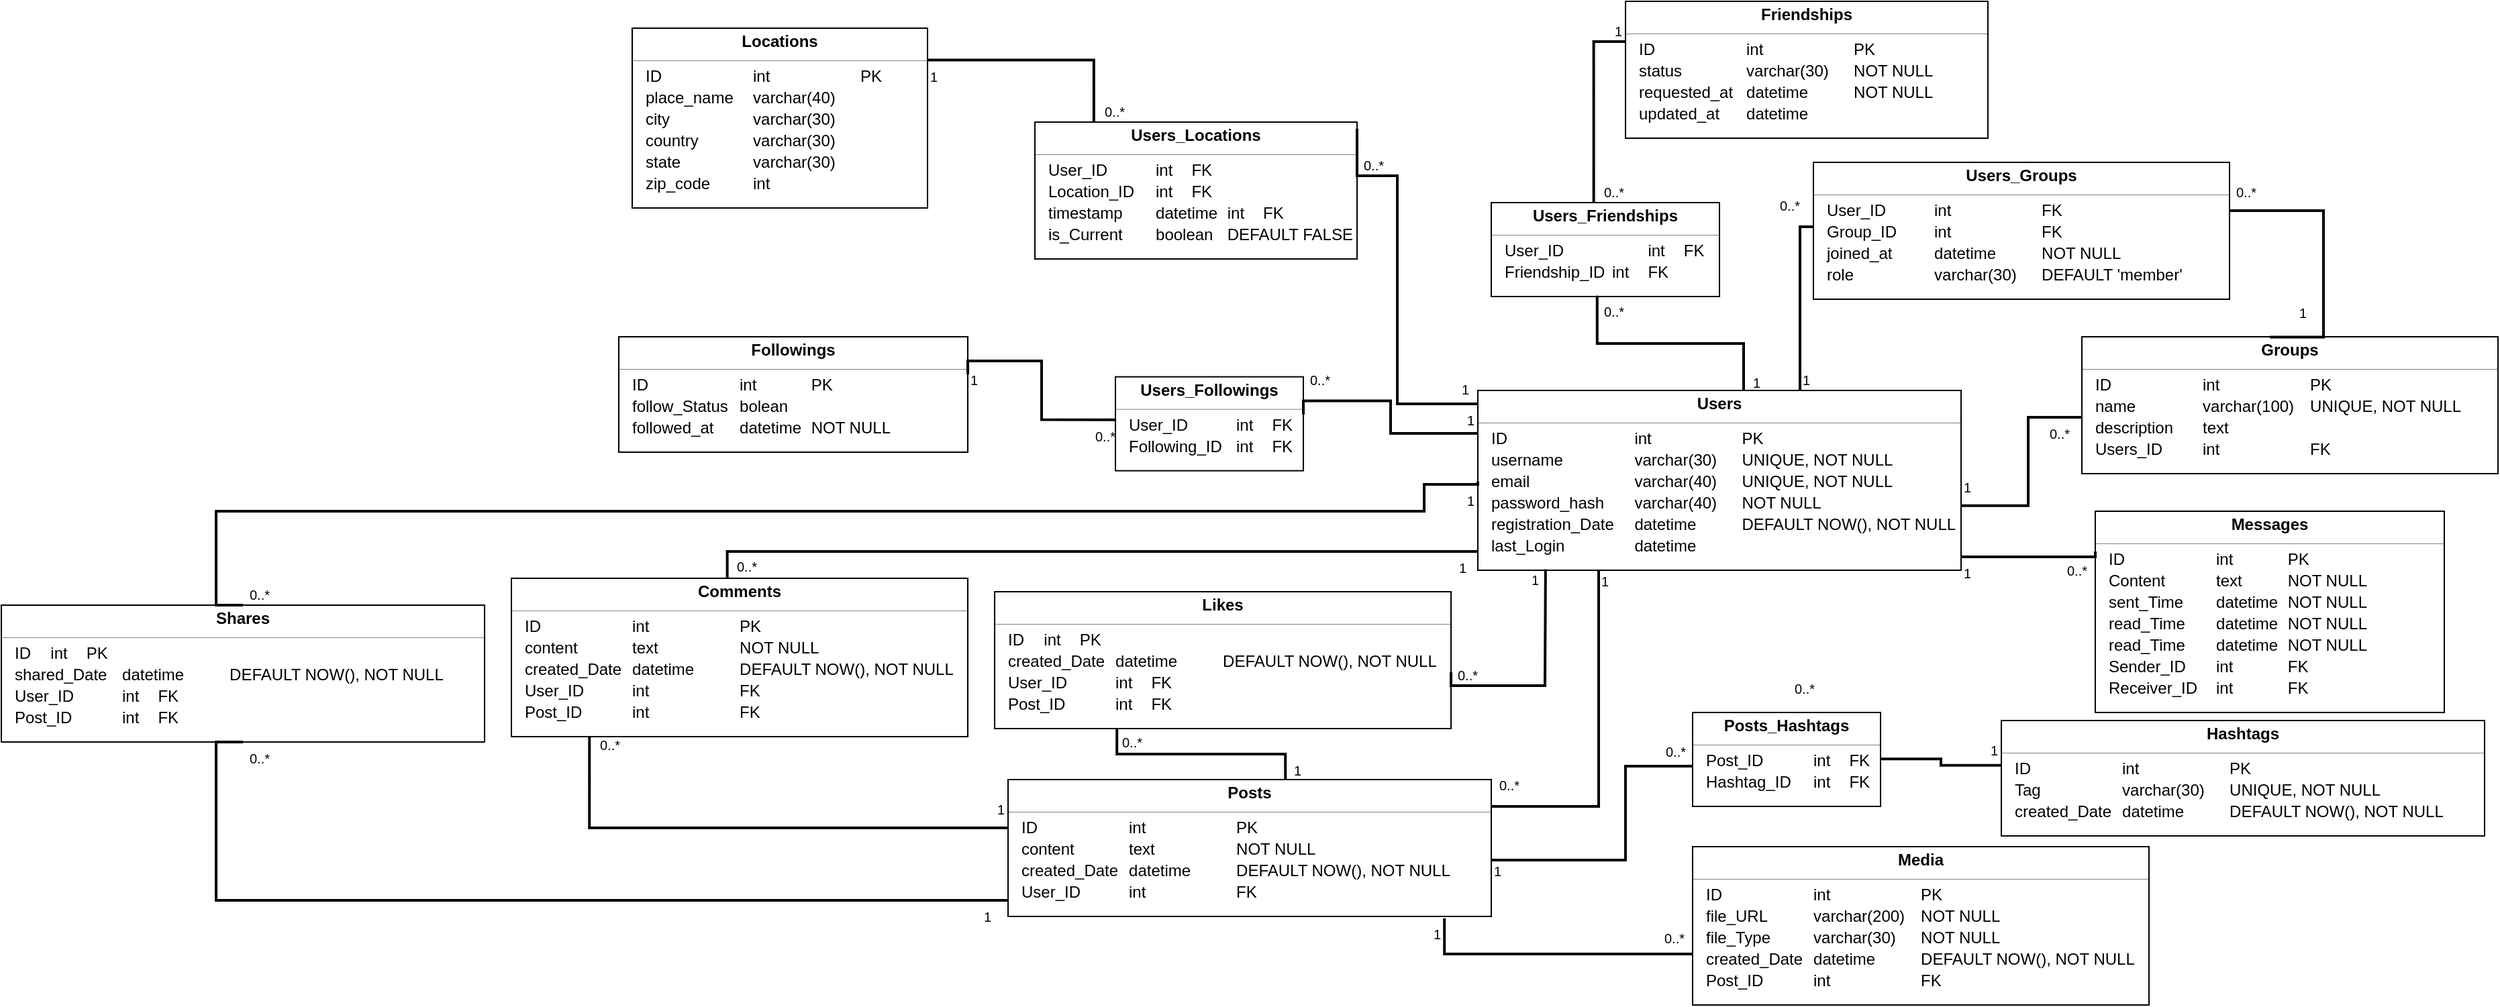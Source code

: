 <mxfile version="26.1.0">
  <diagram name="Puslapis-1" id="v5v4uFpCPzshZkrhh1YO">
    <mxGraphModel dx="2670" dy="1915" grid="1" gridSize="10" guides="1" tooltips="1" connect="1" arrows="1" fold="1" page="1" pageScale="1" pageWidth="827" pageHeight="1169" math="0" shadow="0">
      <root>
        <mxCell id="0" />
        <mxCell id="1" parent="0" />
        <mxCell id="IdVh_bVHWKS3vvw1Y_2o-1" value="" style="fontStyle=1;align=center;verticalAlign=middle;childLayout=stackLayout;horizontal=1;horizontalStack=0;resizeParent=1;resizeParentMax=0;resizeLast=0;marginBottom=0;" parent="1" vertex="1">
          <mxGeometry x="460" y="50" width="360" height="134" as="geometry" />
        </mxCell>
        <mxCell id="IdVh_bVHWKS3vvw1Y_2o-2" value="Users" style="html=1;align=center;spacing=0;verticalAlign=middle;strokeColor=none;fillColor=none;whiteSpace=wrap;fontStyle=1;" parent="IdVh_bVHWKS3vvw1Y_2o-1" vertex="1">
          <mxGeometry width="360" height="20" as="geometry" />
        </mxCell>
        <mxCell id="IdVh_bVHWKS3vvw1Y_2o-3" value="" style="line;strokeWidth=0.25;fillColor=none;align=left;verticalAlign=middle;spacingTop=-1;spacingLeft=3;spacingRight=3;rotatable=0;labelPosition=right;points=[];portConstraint=eastwest;" parent="IdVh_bVHWKS3vvw1Y_2o-1" vertex="1">
          <mxGeometry y="20" width="360" height="8" as="geometry" />
        </mxCell>
        <mxCell id="IdVh_bVHWKS3vvw1Y_2o-5" value="ID&lt;span style=&quot;white-space: pre;&quot;&gt;&#x9;&lt;span style=&quot;white-space: pre;&quot;&gt;&#x9;&lt;/span&gt;&lt;span style=&quot;white-space: pre;&quot;&gt;&#x9;&lt;span style=&quot;white-space: pre;&quot;&gt;&#x9;&lt;/span&gt;&lt;/span&gt;&lt;/span&gt;int&lt;span style=&quot;white-space: pre;&quot;&gt;&#x9;&lt;span style=&quot;white-space: pre;&quot;&gt;&#x9;&lt;/span&gt;&lt;span style=&quot;white-space: pre;&quot;&gt;&#x9;&lt;/span&gt;&lt;/span&gt;PK" style="html=1;align=left;spacing=0;spacingLeft=10;verticalAlign=middle;strokeColor=none;fillColor=none;whiteSpace=wrap;" parent="IdVh_bVHWKS3vvw1Y_2o-1" vertex="1">
          <mxGeometry y="28" width="360" height="16" as="geometry" />
        </mxCell>
        <mxCell id="IdVh_bVHWKS3vvw1Y_2o-224" value="username&lt;span style=&quot;white-space: pre;&quot;&gt;&#x9;&lt;span style=&quot;white-space: pre;&quot;&gt;&#x9;&lt;/span&gt;&lt;/span&gt;varchar(30)&lt;span style=&quot;white-space: pre;&quot;&gt;&#x9;&lt;/span&gt;UNIQUE, NOT NULL" style="html=1;align=left;spacing=0;spacingLeft=10;verticalAlign=middle;strokeColor=none;fillColor=none;whiteSpace=wrap;" parent="IdVh_bVHWKS3vvw1Y_2o-1" vertex="1">
          <mxGeometry y="44" width="360" height="16" as="geometry" />
        </mxCell>
        <mxCell id="IdVh_bVHWKS3vvw1Y_2o-225" value="email&lt;span style=&quot;white-space: pre;&quot;&gt;&#x9;&lt;/span&gt;&lt;span style=&quot;white-space: pre;&quot;&gt;&#x9;&lt;span style=&quot;white-space: pre;&quot;&gt;&#x9;&lt;/span&gt;&lt;/span&gt;varchar(40)&lt;span style=&quot;white-space: pre;&quot;&gt;&#x9;&lt;/span&gt;UNIQUE, NOT NULL" style="html=1;align=left;spacing=0;spacingLeft=10;verticalAlign=middle;strokeColor=none;fillColor=none;whiteSpace=wrap;" parent="IdVh_bVHWKS3vvw1Y_2o-1" vertex="1">
          <mxGeometry y="60" width="360" height="16" as="geometry" />
        </mxCell>
        <mxCell id="IdVh_bVHWKS3vvw1Y_2o-226" value="password_hash&lt;span style=&quot;white-space: pre;&quot;&gt;&lt;span style=&quot;white-space: pre;&quot;&gt;&#x9;&lt;/span&gt;&lt;/span&gt;varchar(40)&lt;span style=&quot;white-space: pre;&quot;&gt;&#x9;&lt;/span&gt;NOT NULL" style="html=1;align=left;spacing=0;spacingLeft=10;verticalAlign=middle;strokeColor=none;fillColor=none;whiteSpace=wrap;" parent="IdVh_bVHWKS3vvw1Y_2o-1" vertex="1">
          <mxGeometry y="76" width="360" height="16" as="geometry" />
        </mxCell>
        <mxCell id="IdVh_bVHWKS3vvw1Y_2o-227" value="registration_Date&lt;span style=&quot;white-space: pre;&quot;&gt;&#x9;&lt;/span&gt;datetime&lt;span style=&quot;white-space: pre;&quot;&gt;&#x9;&lt;/span&gt;&lt;span style=&quot;white-space: pre;&quot;&gt;&#x9;&lt;/span&gt;DEFAULT NOW(), NOT NULL" style="html=1;align=left;spacing=0;spacingLeft=10;verticalAlign=middle;strokeColor=none;fillColor=none;whiteSpace=wrap;" parent="IdVh_bVHWKS3vvw1Y_2o-1" vertex="1">
          <mxGeometry y="92" width="360" height="16" as="geometry" />
        </mxCell>
        <mxCell id="IdVh_bVHWKS3vvw1Y_2o-228" value="last_Login&lt;span style=&quot;white-space: pre;&quot;&gt;&#x9;&lt;/span&gt;&lt;span style=&quot;white-space: pre;&quot;&gt;&#x9;&lt;/span&gt;datetime&lt;span style=&quot;white-space: pre;&quot;&gt;&#x9;&lt;/span&gt;&lt;span style=&quot;white-space: pre;&quot;&gt;&#x9;&lt;/span&gt;" style="html=1;align=left;spacing=0;spacingLeft=10;verticalAlign=middle;strokeColor=none;fillColor=none;whiteSpace=wrap;" parent="IdVh_bVHWKS3vvw1Y_2o-1" vertex="1">
          <mxGeometry y="108" width="360" height="16" as="geometry" />
        </mxCell>
        <mxCell id="IdVh_bVHWKS3vvw1Y_2o-6" value="" style="html=1;align=left;spacing=0;spacingLeft=10;verticalAlign=middle;strokeColor=none;fillColor=none;whiteSpace=wrap;" parent="IdVh_bVHWKS3vvw1Y_2o-1" vertex="1">
          <mxGeometry y="124" width="360" height="10" as="geometry" />
        </mxCell>
        <mxCell id="IdVh_bVHWKS3vvw1Y_2o-12" value="" style="fontStyle=1;align=center;verticalAlign=middle;childLayout=stackLayout;horizontal=1;horizontalStack=0;resizeParent=1;resizeParentMax=0;resizeLast=0;marginBottom=0;" parent="1" vertex="1">
          <mxGeometry x="110" y="340" width="360" height="102" as="geometry" />
        </mxCell>
        <mxCell id="IdVh_bVHWKS3vvw1Y_2o-13" value="Posts" style="html=1;align=center;spacing=0;verticalAlign=middle;strokeColor=none;fillColor=none;whiteSpace=wrap;fontStyle=1;" parent="IdVh_bVHWKS3vvw1Y_2o-12" vertex="1">
          <mxGeometry width="360" height="20" as="geometry" />
        </mxCell>
        <mxCell id="IdVh_bVHWKS3vvw1Y_2o-14" value="" style="line;strokeWidth=0.25;fillColor=none;align=left;verticalAlign=middle;spacingTop=-1;spacingLeft=3;spacingRight=3;rotatable=0;labelPosition=right;points=[];portConstraint=eastwest;" parent="IdVh_bVHWKS3vvw1Y_2o-12" vertex="1">
          <mxGeometry y="20" width="360" height="8" as="geometry" />
        </mxCell>
        <mxCell id="IdVh_bVHWKS3vvw1Y_2o-15" value="ID&lt;span style=&quot;white-space: pre;&quot;&gt;&#x9;&lt;span style=&quot;white-space: pre;&quot;&gt;&#x9;&lt;/span&gt;&lt;span style=&quot;white-space: pre;&quot;&gt;&#x9;&lt;/span&gt;&lt;/span&gt;int&lt;span style=&quot;white-space: pre;&quot;&gt;&#x9;&lt;span style=&quot;white-space: pre;&quot;&gt;&#x9;&lt;/span&gt;&lt;span style=&quot;white-space: pre;&quot;&gt;&#x9;&lt;/span&gt;&lt;/span&gt;PK" style="html=1;align=left;spacing=0;spacingLeft=10;verticalAlign=middle;strokeColor=none;fillColor=none;whiteSpace=wrap;" parent="IdVh_bVHWKS3vvw1Y_2o-12" vertex="1">
          <mxGeometry y="28" width="360" height="16" as="geometry" />
        </mxCell>
        <mxCell id="IdVh_bVHWKS3vvw1Y_2o-229" value="content&lt;span style=&quot;white-space: pre;&quot;&gt;&#x9;&lt;/span&gt;&lt;span style=&quot;white-space: pre;&quot;&gt;&#x9;&lt;/span&gt;text&lt;span style=&quot;white-space: pre;&quot;&gt;&#x9;&lt;/span&gt;&lt;span style=&quot;white-space: pre;&quot;&gt;&#x9;&lt;/span&gt;&lt;span style=&quot;white-space: pre;&quot;&gt;&#x9;N&lt;/span&gt;OT NULL" style="html=1;align=left;spacing=0;spacingLeft=10;verticalAlign=middle;strokeColor=none;fillColor=none;whiteSpace=wrap;" parent="IdVh_bVHWKS3vvw1Y_2o-12" vertex="1">
          <mxGeometry y="44" width="360" height="16" as="geometry" />
        </mxCell>
        <mxCell id="IdVh_bVHWKS3vvw1Y_2o-230" value="created_Date&lt;span style=&quot;white-space: pre;&quot;&gt;&#x9;&lt;/span&gt;datetime&lt;span style=&quot;white-space: pre;&quot;&gt;&#x9;&lt;/span&gt;&lt;span style=&quot;white-space: pre;&quot;&gt;&#x9;&lt;/span&gt;DEFAULT NOW(), NOT NULL" style="html=1;align=left;spacing=0;spacingLeft=10;verticalAlign=middle;strokeColor=none;fillColor=none;whiteSpace=wrap;" parent="IdVh_bVHWKS3vvw1Y_2o-12" vertex="1">
          <mxGeometry y="60" width="360" height="16" as="geometry" />
        </mxCell>
        <mxCell id="IdVh_bVHWKS3vvw1Y_2o-216" value="User_ID&lt;span style=&quot;white-space: pre;&quot;&gt;&#x9;&lt;span style=&quot;white-space: pre;&quot;&gt;&#x9;&lt;/span&gt;&lt;/span&gt;int&lt;span style=&quot;white-space: pre;&quot;&gt;&#x9;&lt;span style=&quot;white-space: pre;&quot;&gt;&#x9;&lt;/span&gt;&lt;span style=&quot;white-space: pre;&quot;&gt;&#x9;&lt;/span&gt;&lt;/span&gt;FK" style="html=1;align=left;spacing=0;spacingLeft=10;verticalAlign=middle;strokeColor=none;fillColor=none;whiteSpace=wrap;" parent="IdVh_bVHWKS3vvw1Y_2o-12" vertex="1">
          <mxGeometry y="76" width="360" height="16" as="geometry" />
        </mxCell>
        <mxCell id="IdVh_bVHWKS3vvw1Y_2o-16" value="" style="html=1;align=left;spacing=0;spacingLeft=10;verticalAlign=middle;strokeColor=none;fillColor=none;whiteSpace=wrap;" parent="IdVh_bVHWKS3vvw1Y_2o-12" vertex="1">
          <mxGeometry y="92" width="360" height="10" as="geometry" />
        </mxCell>
        <mxCell id="IdVh_bVHWKS3vvw1Y_2o-29" value="" style="fontStyle=1;align=center;verticalAlign=middle;childLayout=stackLayout;horizontal=1;horizontalStack=0;resizeParent=1;resizeParentMax=0;resizeLast=0;marginBottom=0;" parent="1" vertex="1">
          <mxGeometry x="-260" y="190" width="340" height="118" as="geometry" />
        </mxCell>
        <mxCell id="IdVh_bVHWKS3vvw1Y_2o-30" value="Comments" style="html=1;align=center;spacing=0;verticalAlign=middle;strokeColor=none;fillColor=none;whiteSpace=wrap;fontStyle=1;" parent="IdVh_bVHWKS3vvw1Y_2o-29" vertex="1">
          <mxGeometry width="340" height="20" as="geometry" />
        </mxCell>
        <mxCell id="IdVh_bVHWKS3vvw1Y_2o-31" value="" style="line;strokeWidth=0.25;fillColor=none;align=left;verticalAlign=middle;spacingTop=-1;spacingLeft=3;spacingRight=3;rotatable=0;labelPosition=right;points=[];portConstraint=eastwest;" parent="IdVh_bVHWKS3vvw1Y_2o-29" vertex="1">
          <mxGeometry y="20" width="340" height="8" as="geometry" />
        </mxCell>
        <mxCell id="IdVh_bVHWKS3vvw1Y_2o-32" value="ID&lt;span style=&quot;white-space: pre;&quot;&gt;&#x9;&lt;span style=&quot;white-space: pre;&quot;&gt;&#x9;&lt;/span&gt;&lt;span style=&quot;white-space: pre;&quot;&gt;&#x9;&lt;/span&gt;&lt;/span&gt;int&lt;span style=&quot;white-space: pre;&quot;&gt;&#x9;&lt;span style=&quot;white-space: pre;&quot;&gt;&#x9;&lt;/span&gt;&lt;span style=&quot;white-space: pre;&quot;&gt;&#x9;&lt;/span&gt;&lt;/span&gt;PK" style="html=1;align=left;spacing=0;spacingLeft=10;verticalAlign=middle;strokeColor=none;fillColor=none;whiteSpace=wrap;" parent="IdVh_bVHWKS3vvw1Y_2o-29" vertex="1">
          <mxGeometry y="28" width="340" height="16" as="geometry" />
        </mxCell>
        <mxCell id="IdVh_bVHWKS3vvw1Y_2o-231" value="content&lt;span style=&quot;white-space: pre;&quot;&gt;&#x9;&lt;/span&gt;&lt;span style=&quot;white-space: pre;&quot;&gt;&#x9;&lt;/span&gt;text&lt;span style=&quot;white-space: pre;&quot;&gt;&#x9;&lt;/span&gt;&lt;span style=&quot;white-space: pre;&quot;&gt;&#x9;&lt;/span&gt;&lt;span style=&quot;white-space: pre;&quot;&gt;&#x9;N&lt;/span&gt;OT NULL" style="html=1;align=left;spacing=0;spacingLeft=10;verticalAlign=middle;strokeColor=none;fillColor=none;whiteSpace=wrap;" parent="IdVh_bVHWKS3vvw1Y_2o-29" vertex="1">
          <mxGeometry y="44" width="340" height="16" as="geometry" />
        </mxCell>
        <mxCell id="IdVh_bVHWKS3vvw1Y_2o-232" value="created_Date&lt;span style=&quot;white-space: pre;&quot;&gt;&#x9;&lt;/span&gt;datetime&lt;span style=&quot;white-space: pre;&quot;&gt;&#x9;&lt;/span&gt;&lt;span style=&quot;white-space: pre;&quot;&gt;&#x9;&lt;/span&gt;DEFAULT NOW(), NOT NULL" style="html=1;align=left;spacing=0;spacingLeft=10;verticalAlign=middle;strokeColor=none;fillColor=none;whiteSpace=wrap;" parent="IdVh_bVHWKS3vvw1Y_2o-29" vertex="1">
          <mxGeometry y="60" width="340" height="16" as="geometry" />
        </mxCell>
        <mxCell id="IdVh_bVHWKS3vvw1Y_2o-212" value="User_ID&lt;span style=&quot;white-space: pre;&quot;&gt;&#x9;&lt;span style=&quot;white-space: pre;&quot;&gt;&#x9;&lt;/span&gt;&lt;/span&gt;int&lt;span style=&quot;white-space: pre;&quot;&gt;&#x9;&lt;span style=&quot;white-space: pre;&quot;&gt;&#x9;&lt;/span&gt;&lt;span style=&quot;white-space: pre;&quot;&gt;&#x9;&lt;/span&gt;&lt;/span&gt;FK" style="html=1;align=left;spacing=0;spacingLeft=10;verticalAlign=middle;strokeColor=none;fillColor=none;whiteSpace=wrap;" parent="IdVh_bVHWKS3vvw1Y_2o-29" vertex="1">
          <mxGeometry y="76" width="340" height="16" as="geometry" />
        </mxCell>
        <mxCell id="IdVh_bVHWKS3vvw1Y_2o-213" value="Post_ID&lt;span style=&quot;white-space: pre;&quot;&gt;&#x9;&lt;span style=&quot;white-space: pre;&quot;&gt;&#x9;&lt;/span&gt;&lt;/span&gt;int&lt;span style=&quot;white-space: pre;&quot;&gt;&#x9;&lt;span style=&quot;white-space: pre;&quot;&gt;&#x9;&lt;/span&gt;&lt;span style=&quot;white-space: pre;&quot;&gt;&#x9;&lt;/span&gt;&lt;/span&gt;FK" style="html=1;align=left;spacing=0;spacingLeft=10;verticalAlign=middle;strokeColor=none;fillColor=none;whiteSpace=wrap;" parent="IdVh_bVHWKS3vvw1Y_2o-29" vertex="1">
          <mxGeometry y="92" width="340" height="16" as="geometry" />
        </mxCell>
        <mxCell id="IdVh_bVHWKS3vvw1Y_2o-33" value="" style="html=1;align=left;spacing=0;spacingLeft=10;verticalAlign=middle;strokeColor=none;fillColor=none;whiteSpace=wrap;" parent="IdVh_bVHWKS3vvw1Y_2o-29" vertex="1">
          <mxGeometry y="108" width="340" height="10" as="geometry" />
        </mxCell>
        <mxCell id="IdVh_bVHWKS3vvw1Y_2o-40" value="" style="fontStyle=1;align=center;verticalAlign=middle;childLayout=stackLayout;horizontal=1;horizontalStack=0;resizeParent=1;resizeParentMax=0;resizeLast=0;marginBottom=0;" parent="1" vertex="1">
          <mxGeometry x="100" y="200" width="340" height="102" as="geometry" />
        </mxCell>
        <mxCell id="IdVh_bVHWKS3vvw1Y_2o-41" value="Likes" style="html=1;align=center;spacing=0;verticalAlign=middle;strokeColor=none;fillColor=none;whiteSpace=wrap;fontStyle=1;" parent="IdVh_bVHWKS3vvw1Y_2o-40" vertex="1">
          <mxGeometry width="340" height="20" as="geometry" />
        </mxCell>
        <mxCell id="IdVh_bVHWKS3vvw1Y_2o-42" value="" style="line;strokeWidth=0.25;fillColor=none;align=left;verticalAlign=middle;spacingTop=-1;spacingLeft=3;spacingRight=3;rotatable=0;labelPosition=right;points=[];portConstraint=eastwest;" parent="IdVh_bVHWKS3vvw1Y_2o-40" vertex="1">
          <mxGeometry y="20" width="340" height="8" as="geometry" />
        </mxCell>
        <mxCell id="IdVh_bVHWKS3vvw1Y_2o-43" value="ID&lt;span style=&quot;white-space: pre;&quot;&gt;&#x9;&lt;/span&gt;int&lt;span style=&quot;white-space: pre;&quot;&gt;&#x9;&lt;/span&gt;PK" style="html=1;align=left;spacing=0;spacingLeft=10;verticalAlign=middle;strokeColor=none;fillColor=none;whiteSpace=wrap;" parent="IdVh_bVHWKS3vvw1Y_2o-40" vertex="1">
          <mxGeometry y="28" width="340" height="16" as="geometry" />
        </mxCell>
        <mxCell id="IdVh_bVHWKS3vvw1Y_2o-236" value="created_Date&lt;span style=&quot;white-space: pre;&quot;&gt;&#x9;&lt;/span&gt;datetime&lt;span style=&quot;white-space: pre;&quot;&gt;&#x9;&lt;/span&gt;&lt;span style=&quot;white-space: pre;&quot;&gt;&#x9;&lt;/span&gt;DEFAULT NOW(), NOT NULL" style="html=1;align=left;spacing=0;spacingLeft=10;verticalAlign=middle;strokeColor=none;fillColor=none;whiteSpace=wrap;" parent="IdVh_bVHWKS3vvw1Y_2o-40" vertex="1">
          <mxGeometry y="44" width="340" height="16" as="geometry" />
        </mxCell>
        <mxCell id="IdVh_bVHWKS3vvw1Y_2o-214" value="User_ID&lt;span style=&quot;white-space: pre;&quot;&gt;&#x9;&lt;span style=&quot;white-space: pre;&quot;&gt;&#x9;&lt;/span&gt;&lt;/span&gt;int&lt;span style=&quot;white-space: pre;&quot;&gt;&#x9;&lt;/span&gt;FK" style="html=1;align=left;spacing=0;spacingLeft=10;verticalAlign=middle;strokeColor=none;fillColor=none;whiteSpace=wrap;" parent="IdVh_bVHWKS3vvw1Y_2o-40" vertex="1">
          <mxGeometry y="60" width="340" height="16" as="geometry" />
        </mxCell>
        <mxCell id="IdVh_bVHWKS3vvw1Y_2o-215" value="Post_ID&lt;span style=&quot;white-space: pre;&quot;&gt;&#x9;&lt;span style=&quot;white-space: pre;&quot;&gt;&#x9;&lt;/span&gt;&lt;/span&gt;int&lt;span style=&quot;white-space: pre;&quot;&gt;&#x9;&lt;/span&gt;FK" style="html=1;align=left;spacing=0;spacingLeft=10;verticalAlign=middle;strokeColor=none;fillColor=none;whiteSpace=wrap;" parent="IdVh_bVHWKS3vvw1Y_2o-40" vertex="1">
          <mxGeometry y="76" width="340" height="16" as="geometry" />
        </mxCell>
        <mxCell id="IdVh_bVHWKS3vvw1Y_2o-44" value="" style="html=1;align=left;spacing=0;spacingLeft=10;verticalAlign=middle;strokeColor=none;fillColor=none;whiteSpace=wrap;" parent="IdVh_bVHWKS3vvw1Y_2o-40" vertex="1">
          <mxGeometry y="92" width="340" height="10" as="geometry" />
        </mxCell>
        <mxCell id="IdVh_bVHWKS3vvw1Y_2o-51" value="" style="fontStyle=1;align=center;verticalAlign=middle;childLayout=stackLayout;horizontal=1;horizontalStack=0;resizeParent=1;resizeParentMax=0;resizeLast=0;marginBottom=0;" parent="1" vertex="1">
          <mxGeometry x="-640" y="210" width="360" height="102" as="geometry" />
        </mxCell>
        <mxCell id="IdVh_bVHWKS3vvw1Y_2o-52" value="Shares" style="html=1;align=center;spacing=0;verticalAlign=middle;strokeColor=none;fillColor=none;whiteSpace=wrap;fontStyle=1;" parent="IdVh_bVHWKS3vvw1Y_2o-51" vertex="1">
          <mxGeometry width="360" height="20" as="geometry" />
        </mxCell>
        <mxCell id="IdVh_bVHWKS3vvw1Y_2o-53" value="" style="line;strokeWidth=0.25;fillColor=none;align=left;verticalAlign=middle;spacingTop=-1;spacingLeft=3;spacingRight=3;rotatable=0;labelPosition=right;points=[];portConstraint=eastwest;" parent="IdVh_bVHWKS3vvw1Y_2o-51" vertex="1">
          <mxGeometry y="20" width="360" height="8" as="geometry" />
        </mxCell>
        <mxCell id="IdVh_bVHWKS3vvw1Y_2o-54" value="ID&lt;span style=&quot;white-space: pre;&quot;&gt;&#x9;&lt;/span&gt;int&lt;span style=&quot;white-space: pre;&quot;&gt;&#x9;&lt;/span&gt;PK" style="html=1;align=left;spacing=0;spacingLeft=10;verticalAlign=middle;strokeColor=none;fillColor=none;whiteSpace=wrap;" parent="IdVh_bVHWKS3vvw1Y_2o-51" vertex="1">
          <mxGeometry y="28" width="360" height="16" as="geometry" />
        </mxCell>
        <mxCell id="IdVh_bVHWKS3vvw1Y_2o-263" value="shared_Date&lt;span style=&quot;white-space: pre;&quot;&gt;&#x9;&lt;/span&gt;datetime&lt;span style=&quot;white-space: pre;&quot;&gt;&#x9;&lt;/span&gt;&lt;span style=&quot;white-space: pre;&quot;&gt;&#x9;&lt;/span&gt;DEFAULT NOW(), NOT NULL" style="html=1;align=left;spacing=0;spacingLeft=10;verticalAlign=middle;strokeColor=none;fillColor=none;whiteSpace=wrap;" parent="IdVh_bVHWKS3vvw1Y_2o-51" vertex="1">
          <mxGeometry y="44" width="360" height="16" as="geometry" />
        </mxCell>
        <mxCell id="IdVh_bVHWKS3vvw1Y_2o-206" value="User_ID&lt;span style=&quot;white-space: pre;&quot;&gt;&#x9;&lt;span style=&quot;white-space: pre;&quot;&gt;&#x9;&lt;/span&gt;&lt;/span&gt;int&lt;span style=&quot;white-space: pre;&quot;&gt;&#x9;&lt;/span&gt;FK" style="html=1;align=left;spacing=0;spacingLeft=10;verticalAlign=middle;strokeColor=none;fillColor=none;whiteSpace=wrap;" parent="IdVh_bVHWKS3vvw1Y_2o-51" vertex="1">
          <mxGeometry y="60" width="360" height="16" as="geometry" />
        </mxCell>
        <mxCell id="IdVh_bVHWKS3vvw1Y_2o-207" value="Post_ID&lt;span style=&quot;white-space: pre;&quot;&gt;&#x9;&lt;span style=&quot;white-space: pre;&quot;&gt;&#x9;&lt;/span&gt;&lt;/span&gt;int&lt;span style=&quot;white-space: pre;&quot;&gt;&#x9;&lt;/span&gt;FK" style="html=1;align=left;spacing=0;spacingLeft=10;verticalAlign=middle;strokeColor=none;fillColor=none;whiteSpace=wrap;" parent="IdVh_bVHWKS3vvw1Y_2o-51" vertex="1">
          <mxGeometry y="76" width="360" height="16" as="geometry" />
        </mxCell>
        <mxCell id="IdVh_bVHWKS3vvw1Y_2o-55" value="" style="html=1;align=left;spacing=0;spacingLeft=10;verticalAlign=middle;strokeColor=none;fillColor=none;whiteSpace=wrap;" parent="IdVh_bVHWKS3vvw1Y_2o-51" vertex="1">
          <mxGeometry y="92" width="360" height="10" as="geometry" />
        </mxCell>
        <mxCell id="IdVh_bVHWKS3vvw1Y_2o-56" value="" style="fontStyle=1;align=center;verticalAlign=middle;childLayout=stackLayout;horizontal=1;horizontalStack=0;resizeParent=1;resizeParentMax=0;resizeLast=0;marginBottom=0;" parent="1" vertex="1">
          <mxGeometry x="850" y="296" width="360" height="86" as="geometry" />
        </mxCell>
        <mxCell id="IdVh_bVHWKS3vvw1Y_2o-57" value="&lt;strong&gt;Hashtags&lt;/strong&gt;" style="html=1;align=center;spacing=0;verticalAlign=middle;strokeColor=none;fillColor=none;whiteSpace=wrap;fontStyle=1;" parent="IdVh_bVHWKS3vvw1Y_2o-56" vertex="1">
          <mxGeometry width="360" height="20" as="geometry" />
        </mxCell>
        <mxCell id="IdVh_bVHWKS3vvw1Y_2o-58" value="" style="line;strokeWidth=0.25;fillColor=none;align=left;verticalAlign=middle;spacingTop=-1;spacingLeft=3;spacingRight=3;rotatable=0;labelPosition=right;points=[];portConstraint=eastwest;" parent="IdVh_bVHWKS3vvw1Y_2o-56" vertex="1">
          <mxGeometry y="20" width="360" height="8" as="geometry" />
        </mxCell>
        <mxCell id="IdVh_bVHWKS3vvw1Y_2o-59" value="ID&lt;span style=&quot;white-space: pre;&quot;&gt;&#x9;&lt;span style=&quot;white-space: pre;&quot;&gt;&#x9;&lt;/span&gt;&lt;span style=&quot;white-space: pre;&quot;&gt;&#x9;&lt;/span&gt;&lt;/span&gt;int&lt;span style=&quot;white-space: pre;&quot;&gt;&#x9;&lt;span style=&quot;white-space: pre;&quot;&gt;&#x9;&lt;/span&gt;&lt;span style=&quot;white-space: pre;&quot;&gt;&#x9;&lt;/span&gt;&lt;/span&gt;PK" style="html=1;align=left;spacing=0;spacingLeft=10;verticalAlign=middle;strokeColor=none;fillColor=none;whiteSpace=wrap;" parent="IdVh_bVHWKS3vvw1Y_2o-56" vertex="1">
          <mxGeometry y="28" width="360" height="16" as="geometry" />
        </mxCell>
        <mxCell id="IdVh_bVHWKS3vvw1Y_2o-242" value="Tag&lt;span style=&quot;white-space: pre;&quot;&gt;&#x9;&lt;span style=&quot;white-space: pre;&quot;&gt;&#x9;&lt;/span&gt;&lt;span style=&quot;white-space: pre;&quot;&gt;&#x9;&lt;/span&gt;&lt;/span&gt;varchar(30)&lt;span style=&quot;white-space: pre;&quot;&gt;&#x9;&lt;/span&gt;UNIQUE, NOT NULL" style="html=1;align=left;spacing=0;spacingLeft=10;verticalAlign=middle;strokeColor=none;fillColor=none;whiteSpace=wrap;" parent="IdVh_bVHWKS3vvw1Y_2o-56" vertex="1">
          <mxGeometry y="44" width="360" height="16" as="geometry" />
        </mxCell>
        <mxCell id="IdVh_bVHWKS3vvw1Y_2o-243" value="created_Date&lt;span style=&quot;white-space: pre;&quot;&gt;&#x9;&lt;/span&gt;datetime&lt;span style=&quot;white-space: pre;&quot;&gt;&#x9;&lt;/span&gt;&lt;span style=&quot;white-space: pre;&quot;&gt;&#x9;&lt;/span&gt;DEFAULT NOW(), NOT NULL" style="html=1;align=left;spacing=0;spacingLeft=10;verticalAlign=middle;strokeColor=none;fillColor=none;whiteSpace=wrap;" parent="IdVh_bVHWKS3vvw1Y_2o-56" vertex="1">
          <mxGeometry y="60" width="360" height="16" as="geometry" />
        </mxCell>
        <mxCell id="IdVh_bVHWKS3vvw1Y_2o-60" value="" style="html=1;align=left;spacing=0;spacingLeft=10;verticalAlign=middle;strokeColor=none;fillColor=none;whiteSpace=wrap;" parent="IdVh_bVHWKS3vvw1Y_2o-56" vertex="1">
          <mxGeometry y="76" width="360" height="10" as="geometry" />
        </mxCell>
        <mxCell id="IdVh_bVHWKS3vvw1Y_2o-61" value="" style="fontStyle=1;align=center;verticalAlign=middle;childLayout=stackLayout;horizontal=1;horizontalStack=0;resizeParent=1;resizeParentMax=0;resizeLast=0;marginBottom=0;" parent="1" vertex="1">
          <mxGeometry x="-170" y="-220" width="220" height="134" as="geometry" />
        </mxCell>
        <mxCell id="IdVh_bVHWKS3vvw1Y_2o-62" value="&lt;strong&gt;Locations&lt;/strong&gt;" style="html=1;align=center;spacing=0;verticalAlign=middle;strokeColor=none;fillColor=none;whiteSpace=wrap;fontStyle=1;" parent="IdVh_bVHWKS3vvw1Y_2o-61" vertex="1">
          <mxGeometry width="220" height="20" as="geometry" />
        </mxCell>
        <mxCell id="IdVh_bVHWKS3vvw1Y_2o-63" value="" style="line;strokeWidth=0.25;fillColor=none;align=left;verticalAlign=middle;spacingTop=-1;spacingLeft=3;spacingRight=3;rotatable=0;labelPosition=right;points=[];portConstraint=eastwest;" parent="IdVh_bVHWKS3vvw1Y_2o-61" vertex="1">
          <mxGeometry y="20" width="220" height="8" as="geometry" />
        </mxCell>
        <mxCell id="IdVh_bVHWKS3vvw1Y_2o-64" value="ID&lt;span style=&quot;white-space: pre;&quot;&gt;&#x9;&lt;span style=&quot;white-space: pre;&quot;&gt;&#x9;&lt;span style=&quot;white-space: pre;&quot;&gt;&#x9;&lt;/span&gt;&lt;/span&gt;&lt;/span&gt;int&lt;span style=&quot;white-space: pre;&quot;&gt;&#x9;&lt;span style=&quot;white-space: pre;&quot;&gt;&#x9;&lt;/span&gt;&lt;span style=&quot;white-space: pre;&quot;&gt;&#x9;&lt;/span&gt;&lt;/span&gt;PK" style="html=1;align=left;spacing=0;spacingLeft=10;verticalAlign=middle;strokeColor=none;fillColor=none;whiteSpace=wrap;" parent="IdVh_bVHWKS3vvw1Y_2o-61" vertex="1">
          <mxGeometry y="28" width="220" height="16" as="geometry" />
        </mxCell>
        <mxCell id="nEx1TBivGr7TtxusMtfK-4" value="place_name&lt;span style=&quot;white-space: pre;&quot;&gt;&#x9;&lt;/span&gt;varchar(40)" style="html=1;align=left;spacing=0;spacingLeft=10;verticalAlign=middle;strokeColor=none;fillColor=none;whiteSpace=wrap;" vertex="1" parent="IdVh_bVHWKS3vvw1Y_2o-61">
          <mxGeometry y="44" width="220" height="16" as="geometry" />
        </mxCell>
        <mxCell id="IdVh_bVHWKS3vvw1Y_2o-244" value="city&lt;span style=&quot;white-space: pre;&quot;&gt;&#x9;&lt;span style=&quot;white-space: pre;&quot;&gt;&#x9;&lt;span style=&quot;white-space: pre;&quot;&gt;&#x9;&lt;/span&gt;&lt;/span&gt;&lt;/span&gt;varchar(30)" style="html=1;align=left;spacing=0;spacingLeft=10;verticalAlign=middle;strokeColor=none;fillColor=none;whiteSpace=wrap;" parent="IdVh_bVHWKS3vvw1Y_2o-61" vertex="1">
          <mxGeometry y="60" width="220" height="16" as="geometry" />
        </mxCell>
        <mxCell id="IdVh_bVHWKS3vvw1Y_2o-245" value="country&lt;span style=&quot;white-space: pre;&quot;&gt;&#x9;&lt;span style=&quot;white-space: pre;&quot;&gt;&#x9;&lt;/span&gt;&lt;/span&gt;varchar(30)" style="html=1;align=left;spacing=0;spacingLeft=10;verticalAlign=middle;strokeColor=none;fillColor=none;whiteSpace=wrap;" parent="IdVh_bVHWKS3vvw1Y_2o-61" vertex="1">
          <mxGeometry y="76" width="220" height="16" as="geometry" />
        </mxCell>
        <mxCell id="nEx1TBivGr7TtxusMtfK-2" value="state &lt;span style=&quot;white-space: pre;&quot;&gt;&#x9;&lt;span style=&quot;white-space: pre;&quot;&gt;&#x9;&lt;/span&gt;&lt;/span&gt;varchar(30)" style="html=1;align=left;spacing=0;spacingLeft=10;verticalAlign=middle;strokeColor=none;fillColor=none;whiteSpace=wrap;" vertex="1" parent="IdVh_bVHWKS3vvw1Y_2o-61">
          <mxGeometry y="92" width="220" height="16" as="geometry" />
        </mxCell>
        <mxCell id="nEx1TBivGr7TtxusMtfK-3" value="zip_code&lt;span style=&quot;white-space: pre;&quot;&gt;&#x9;&lt;span style=&quot;white-space: pre;&quot;&gt;&#x9;&lt;/span&gt;&lt;/span&gt;int" style="html=1;align=left;spacing=0;spacingLeft=10;verticalAlign=middle;strokeColor=none;fillColor=none;whiteSpace=wrap;" vertex="1" parent="IdVh_bVHWKS3vvw1Y_2o-61">
          <mxGeometry y="108" width="220" height="16" as="geometry" />
        </mxCell>
        <mxCell id="IdVh_bVHWKS3vvw1Y_2o-65" value="" style="html=1;align=left;spacing=0;spacingLeft=10;verticalAlign=middle;strokeColor=none;fillColor=none;whiteSpace=wrap;" parent="IdVh_bVHWKS3vvw1Y_2o-61" vertex="1">
          <mxGeometry y="124" width="220" height="10" as="geometry" />
        </mxCell>
        <mxCell id="IdVh_bVHWKS3vvw1Y_2o-73" value="" style="fontStyle=1;align=center;verticalAlign=middle;childLayout=stackLayout;horizontal=1;horizontalStack=0;resizeParent=1;resizeParentMax=0;resizeLast=0;marginBottom=0;" parent="1" vertex="1">
          <mxGeometry x="-180" y="10" width="260" height="86" as="geometry" />
        </mxCell>
        <mxCell id="IdVh_bVHWKS3vvw1Y_2o-74" value="Followings" style="html=1;align=center;spacing=0;verticalAlign=middle;strokeColor=none;fillColor=none;whiteSpace=wrap;fontStyle=1;" parent="IdVh_bVHWKS3vvw1Y_2o-73" vertex="1">
          <mxGeometry width="260" height="20" as="geometry" />
        </mxCell>
        <mxCell id="IdVh_bVHWKS3vvw1Y_2o-75" value="" style="line;strokeWidth=0.25;fillColor=none;align=left;verticalAlign=middle;spacingTop=-1;spacingLeft=3;spacingRight=3;rotatable=0;labelPosition=right;points=[];portConstraint=eastwest;" parent="IdVh_bVHWKS3vvw1Y_2o-73" vertex="1">
          <mxGeometry y="20" width="260" height="8" as="geometry" />
        </mxCell>
        <mxCell id="IdVh_bVHWKS3vvw1Y_2o-76" value="ID&lt;span style=&quot;white-space: pre;&quot;&gt;&#x9;&lt;span style=&quot;white-space: pre;&quot;&gt;&#x9;&lt;/span&gt;&lt;span style=&quot;white-space: pre;&quot;&gt;&#x9;&lt;/span&gt;&lt;/span&gt;int&lt;span style=&quot;white-space: pre;&quot;&gt;&#x9;&lt;span style=&quot;white-space: pre;&quot;&gt;&#x9;&lt;/span&gt;&lt;/span&gt;PK" style="html=1;align=left;spacing=0;spacingLeft=10;verticalAlign=middle;strokeColor=none;fillColor=none;whiteSpace=wrap;" parent="IdVh_bVHWKS3vvw1Y_2o-73" vertex="1">
          <mxGeometry y="28" width="260" height="16" as="geometry" />
        </mxCell>
        <mxCell id="IdVh_bVHWKS3vvw1Y_2o-264" value="follow_Status&lt;span style=&quot;white-space: pre;&quot;&gt;&#x9;&lt;/span&gt;bolean&lt;span style=&quot;white-space: pre;&quot;&gt;&#x9;&lt;/span&gt;" style="html=1;align=left;spacing=0;spacingLeft=10;verticalAlign=middle;strokeColor=none;fillColor=none;whiteSpace=wrap;" parent="IdVh_bVHWKS3vvw1Y_2o-73" vertex="1">
          <mxGeometry y="44" width="260" height="16" as="geometry" />
        </mxCell>
        <mxCell id="IdVh_bVHWKS3vvw1Y_2o-265" value="followed_at&lt;span style=&quot;white-space: pre;&quot;&gt;&#x9;&lt;/span&gt;datetime&lt;span style=&quot;white-space: pre;&quot;&gt;&#x9;&lt;/span&gt;NOT NULL" style="html=1;align=left;spacing=0;spacingLeft=10;verticalAlign=middle;strokeColor=none;fillColor=none;whiteSpace=wrap;" parent="IdVh_bVHWKS3vvw1Y_2o-73" vertex="1">
          <mxGeometry y="60" width="260" height="16" as="geometry" />
        </mxCell>
        <mxCell id="IdVh_bVHWKS3vvw1Y_2o-77" value="" style="html=1;align=left;spacing=0;spacingLeft=10;verticalAlign=middle;strokeColor=none;fillColor=none;whiteSpace=wrap;" parent="IdVh_bVHWKS3vvw1Y_2o-73" vertex="1">
          <mxGeometry y="76" width="260" height="10" as="geometry" />
        </mxCell>
        <mxCell id="IdVh_bVHWKS3vvw1Y_2o-78" value="" style="fontStyle=1;align=center;verticalAlign=middle;childLayout=stackLayout;horizontal=1;horizontalStack=0;resizeParent=1;resizeParentMax=0;resizeLast=0;marginBottom=0;" parent="1" vertex="1">
          <mxGeometry x="920" y="140" width="260" height="150" as="geometry" />
        </mxCell>
        <mxCell id="IdVh_bVHWKS3vvw1Y_2o-79" value="&lt;strong&gt;Messages&lt;/strong&gt;" style="html=1;align=center;spacing=0;verticalAlign=middle;strokeColor=none;fillColor=none;whiteSpace=wrap;fontStyle=1;" parent="IdVh_bVHWKS3vvw1Y_2o-78" vertex="1">
          <mxGeometry width="260" height="20" as="geometry" />
        </mxCell>
        <mxCell id="IdVh_bVHWKS3vvw1Y_2o-80" value="" style="line;strokeWidth=0.25;fillColor=none;align=left;verticalAlign=middle;spacingTop=-1;spacingLeft=3;spacingRight=3;rotatable=0;labelPosition=right;points=[];portConstraint=eastwest;" parent="IdVh_bVHWKS3vvw1Y_2o-78" vertex="1">
          <mxGeometry y="20" width="260" height="8" as="geometry" />
        </mxCell>
        <mxCell id="IdVh_bVHWKS3vvw1Y_2o-81" value="ID&lt;span style=&quot;white-space: pre;&quot;&gt;&#x9;&lt;span style=&quot;white-space: pre;&quot;&gt;&#x9;&lt;/span&gt;&lt;span style=&quot;white-space: pre;&quot;&gt;&#x9;&lt;/span&gt;&lt;/span&gt;int&lt;span style=&quot;white-space: pre;&quot;&gt;&#x9;&lt;span style=&quot;white-space: pre;&quot;&gt;&#x9;&lt;/span&gt;&lt;/span&gt;PK" style="html=1;align=left;spacing=0;spacingLeft=10;verticalAlign=middle;strokeColor=none;fillColor=none;whiteSpace=wrap;" parent="IdVh_bVHWKS3vvw1Y_2o-78" vertex="1">
          <mxGeometry y="28" width="260" height="16" as="geometry" />
        </mxCell>
        <mxCell id="IdVh_bVHWKS3vvw1Y_2o-257" value="Content&lt;span style=&quot;white-space: pre;&quot;&gt;&#x9;&lt;span style=&quot;white-space: pre;&quot;&gt;&#x9;&lt;/span&gt;&lt;/span&gt;text&lt;span style=&quot;white-space: pre;&quot;&gt;&#x9;&lt;span style=&quot;white-space: pre;&quot;&gt;&#x9;&lt;/span&gt;&lt;/span&gt;NOT NULL" style="html=1;align=left;spacing=0;spacingLeft=10;verticalAlign=middle;strokeColor=none;fillColor=none;whiteSpace=wrap;" parent="IdVh_bVHWKS3vvw1Y_2o-78" vertex="1">
          <mxGeometry y="44" width="260" height="16" as="geometry" />
        </mxCell>
        <mxCell id="IdVh_bVHWKS3vvw1Y_2o-258" value="sent_Time&lt;span style=&quot;white-space: pre;&quot;&gt;&#x9;&lt;/span&gt;datetime&lt;span style=&quot;white-space: pre;&quot;&gt;&#x9;&lt;/span&gt;NOT NULL" style="html=1;align=left;spacing=0;spacingLeft=10;verticalAlign=middle;strokeColor=none;fillColor=none;whiteSpace=wrap;" parent="IdVh_bVHWKS3vvw1Y_2o-78" vertex="1">
          <mxGeometry y="60" width="260" height="16" as="geometry" />
        </mxCell>
        <mxCell id="IdVh_bVHWKS3vvw1Y_2o-287" value="read_Time&lt;span style=&quot;white-space: pre;&quot;&gt;&#x9;&lt;/span&gt;datetime&lt;span style=&quot;white-space: pre;&quot;&gt;&#x9;&lt;/span&gt;NOT NULL" style="html=1;align=left;spacing=0;spacingLeft=10;verticalAlign=middle;strokeColor=none;fillColor=none;whiteSpace=wrap;" parent="IdVh_bVHWKS3vvw1Y_2o-78" vertex="1">
          <mxGeometry y="76" width="260" height="16" as="geometry" />
        </mxCell>
        <mxCell id="IdVh_bVHWKS3vvw1Y_2o-260" value="read_Time&lt;span style=&quot;white-space: pre;&quot;&gt;&#x9;&lt;/span&gt;datetime&lt;span style=&quot;white-space: pre;&quot;&gt;&#x9;&lt;/span&gt;NOT NULL" style="html=1;align=left;spacing=0;spacingLeft=10;verticalAlign=middle;strokeColor=none;fillColor=none;whiteSpace=wrap;" parent="IdVh_bVHWKS3vvw1Y_2o-78" vertex="1">
          <mxGeometry y="92" width="260" height="16" as="geometry" />
        </mxCell>
        <mxCell id="IdVh_bVHWKS3vvw1Y_2o-187" value="Sender_ID&lt;span style=&quot;white-space: pre;&quot;&gt;&#x9;&lt;/span&gt;int&lt;span style=&quot;white-space: pre;&quot;&gt;&#x9;&lt;span style=&quot;white-space: pre;&quot;&gt;&#x9;&lt;/span&gt;&lt;/span&gt;FK" style="html=1;align=left;spacing=0;spacingLeft=10;verticalAlign=middle;strokeColor=none;fillColor=none;whiteSpace=wrap;" parent="IdVh_bVHWKS3vvw1Y_2o-78" vertex="1">
          <mxGeometry y="108" width="260" height="16" as="geometry" />
        </mxCell>
        <mxCell id="IdVh_bVHWKS3vvw1Y_2o-186" value="Receiver_ID&lt;span style=&quot;white-space: pre;&quot;&gt;&#x9;&lt;/span&gt;int&lt;span style=&quot;white-space: pre;&quot;&gt;&#x9;&lt;span style=&quot;white-space: pre;&quot;&gt;&#x9;&lt;/span&gt;&lt;/span&gt;FK" style="html=1;align=left;spacing=0;spacingLeft=10;verticalAlign=middle;strokeColor=none;fillColor=none;whiteSpace=wrap;" parent="IdVh_bVHWKS3vvw1Y_2o-78" vertex="1">
          <mxGeometry y="124" width="260" height="16" as="geometry" />
        </mxCell>
        <mxCell id="IdVh_bVHWKS3vvw1Y_2o-82" value="" style="html=1;align=left;spacing=0;spacingLeft=10;verticalAlign=middle;strokeColor=none;fillColor=none;whiteSpace=wrap;" parent="IdVh_bVHWKS3vvw1Y_2o-78" vertex="1">
          <mxGeometry y="140" width="260" height="10" as="geometry" />
        </mxCell>
        <mxCell id="IdVh_bVHWKS3vvw1Y_2o-83" value="" style="fontStyle=1;align=center;verticalAlign=middle;childLayout=stackLayout;horizontal=1;horizontalStack=0;resizeParent=1;resizeParentMax=0;resizeLast=0;marginBottom=0;" parent="1" vertex="1">
          <mxGeometry x="910" y="10" width="310" height="102" as="geometry" />
        </mxCell>
        <mxCell id="IdVh_bVHWKS3vvw1Y_2o-84" value="&lt;strong&gt;Groups&lt;/strong&gt;" style="html=1;align=center;spacing=0;verticalAlign=middle;strokeColor=none;fillColor=none;whiteSpace=wrap;fontStyle=1;" parent="IdVh_bVHWKS3vvw1Y_2o-83" vertex="1">
          <mxGeometry width="310" height="20" as="geometry" />
        </mxCell>
        <mxCell id="IdVh_bVHWKS3vvw1Y_2o-85" value="" style="line;strokeWidth=0.25;fillColor=none;align=left;verticalAlign=middle;spacingTop=-1;spacingLeft=3;spacingRight=3;rotatable=0;labelPosition=right;points=[];portConstraint=eastwest;" parent="IdVh_bVHWKS3vvw1Y_2o-83" vertex="1">
          <mxGeometry y="20" width="310" height="8" as="geometry" />
        </mxCell>
        <mxCell id="IdVh_bVHWKS3vvw1Y_2o-86" value="ID&lt;span style=&quot;white-space: pre;&quot;&gt;&#x9;&lt;span style=&quot;white-space: pre;&quot;&gt;&#x9;&lt;/span&gt;&lt;span style=&quot;white-space: pre;&quot;&gt;&#x9;&lt;/span&gt;&lt;/span&gt;int&lt;span style=&quot;white-space: pre;&quot;&gt;&#x9;&lt;span style=&quot;white-space: pre;&quot;&gt;&#x9;&lt;/span&gt;&lt;span style=&quot;white-space: pre;&quot;&gt;&#x9;&lt;/span&gt;&lt;/span&gt;PK" style="html=1;align=left;spacing=0;spacingLeft=10;verticalAlign=middle;strokeColor=none;fillColor=none;whiteSpace=wrap;" parent="IdVh_bVHWKS3vvw1Y_2o-83" vertex="1">
          <mxGeometry y="28" width="310" height="16" as="geometry" />
        </mxCell>
        <mxCell id="IdVh_bVHWKS3vvw1Y_2o-248" value="name&lt;span style=&quot;white-space: pre;&quot;&gt;&#x9;&lt;span style=&quot;white-space: pre;&quot;&gt;&#x9;&lt;/span&gt;&lt;/span&gt;varchar(100)&lt;span style=&quot;white-space: pre;&quot;&gt;&#x9;&lt;/span&gt;UNIQUE, NOT NULL" style="html=1;align=left;spacing=0;spacingLeft=10;verticalAlign=middle;strokeColor=none;fillColor=none;whiteSpace=wrap;" parent="IdVh_bVHWKS3vvw1Y_2o-83" vertex="1">
          <mxGeometry y="44" width="310" height="16" as="geometry" />
        </mxCell>
        <mxCell id="IdVh_bVHWKS3vvw1Y_2o-249" value="description&lt;span style=&quot;white-space: pre;&quot;&gt;&#x9;&lt;/span&gt;text" style="html=1;align=left;spacing=0;spacingLeft=10;verticalAlign=middle;strokeColor=none;fillColor=none;whiteSpace=wrap;" parent="IdVh_bVHWKS3vvw1Y_2o-83" vertex="1">
          <mxGeometry y="60" width="310" height="16" as="geometry" />
        </mxCell>
        <mxCell id="IdVh_bVHWKS3vvw1Y_2o-254" value="Users_ID&lt;span style=&quot;white-space: pre;&quot;&gt;&lt;span style=&quot;white-space: pre;&quot;&gt;&#x9;&lt;/span&gt;&lt;span style=&quot;white-space: pre;&quot;&gt;&#x9;&lt;/span&gt;&lt;/span&gt;int&lt;span style=&quot;white-space: pre;&quot;&gt;&#x9;&lt;span style=&quot;white-space: pre;&quot;&gt;&#x9;&lt;/span&gt;&lt;span style=&quot;white-space: pre;&quot;&gt;&#x9;&lt;/span&gt;F&lt;/span&gt;K" style="html=1;align=left;spacing=0;spacingLeft=10;verticalAlign=middle;strokeColor=none;fillColor=none;whiteSpace=wrap;" parent="IdVh_bVHWKS3vvw1Y_2o-83" vertex="1">
          <mxGeometry y="76" width="310" height="16" as="geometry" />
        </mxCell>
        <mxCell id="IdVh_bVHWKS3vvw1Y_2o-87" value="" style="html=1;align=left;spacing=0;spacingLeft=10;verticalAlign=middle;strokeColor=none;fillColor=none;whiteSpace=wrap;" parent="IdVh_bVHWKS3vvw1Y_2o-83" vertex="1">
          <mxGeometry y="92" width="310" height="10" as="geometry" />
        </mxCell>
        <mxCell id="IdVh_bVHWKS3vvw1Y_2o-88" value="" style="fontStyle=1;align=center;verticalAlign=middle;childLayout=stackLayout;horizontal=1;horizontalStack=0;resizeParent=1;resizeParentMax=0;resizeLast=0;marginBottom=0;" parent="1" vertex="1">
          <mxGeometry x="620" y="390" width="340" height="118" as="geometry" />
        </mxCell>
        <mxCell id="IdVh_bVHWKS3vvw1Y_2o-89" value="&lt;strong&gt;Media&lt;/strong&gt;" style="html=1;align=center;spacing=0;verticalAlign=middle;strokeColor=none;fillColor=none;whiteSpace=wrap;fontStyle=1;" parent="IdVh_bVHWKS3vvw1Y_2o-88" vertex="1">
          <mxGeometry width="340" height="20" as="geometry" />
        </mxCell>
        <mxCell id="IdVh_bVHWKS3vvw1Y_2o-90" value="" style="line;strokeWidth=0.25;fillColor=none;align=left;verticalAlign=middle;spacingTop=-1;spacingLeft=3;spacingRight=3;rotatable=0;labelPosition=right;points=[];portConstraint=eastwest;" parent="IdVh_bVHWKS3vvw1Y_2o-88" vertex="1">
          <mxGeometry y="20" width="340" height="8" as="geometry" />
        </mxCell>
        <mxCell id="IdVh_bVHWKS3vvw1Y_2o-240" value="ID&lt;span style=&quot;white-space: pre;&quot;&gt;&#x9;&lt;span style=&quot;white-space: pre;&quot;&gt;&#x9;&lt;/span&gt;&lt;span style=&quot;white-space: pre;&quot;&gt;&#x9;&lt;/span&gt;&lt;/span&gt;int&lt;span style=&quot;white-space: pre;&quot;&gt;&#x9;&lt;span style=&quot;white-space: pre;&quot;&gt;&#x9;&lt;/span&gt;&lt;span style=&quot;white-space: pre;&quot;&gt;&#x9;&lt;/span&gt;&lt;/span&gt;PK" style="html=1;align=left;spacing=0;spacingLeft=10;verticalAlign=middle;strokeColor=none;fillColor=none;whiteSpace=wrap;" parent="IdVh_bVHWKS3vvw1Y_2o-88" vertex="1">
          <mxGeometry y="28" width="340" height="16" as="geometry" />
        </mxCell>
        <mxCell id="IdVh_bVHWKS3vvw1Y_2o-237" value="file_URL&lt;span style=&quot;white-space: pre;&quot;&gt;&#x9;&lt;span style=&quot;white-space: pre;&quot;&gt;&#x9;&lt;/span&gt;&lt;/span&gt;varchar(200)&lt;span style=&quot;white-space: pre;&quot;&gt;&#x9;&lt;/span&gt;NOT NULL" style="html=1;align=left;spacing=0;spacingLeft=10;verticalAlign=middle;strokeColor=none;fillColor=none;whiteSpace=wrap;" parent="IdVh_bVHWKS3vvw1Y_2o-88" vertex="1">
          <mxGeometry y="44" width="340" height="16" as="geometry" />
        </mxCell>
        <mxCell id="IdVh_bVHWKS3vvw1Y_2o-238" value="file_Type&lt;span style=&quot;white-space: pre;&quot;&gt;&lt;span style=&quot;white-space: pre;&quot;&gt;&#x9;&lt;span style=&quot;white-space: pre;&quot;&gt;&#x9;&lt;/span&gt;&lt;/span&gt;&lt;/span&gt;varchar(30)&lt;span style=&quot;white-space: pre;&quot;&gt;&#x9;&lt;/span&gt;NOT NULL" style="html=1;align=left;spacing=0;spacingLeft=10;verticalAlign=middle;strokeColor=none;fillColor=none;whiteSpace=wrap;" parent="IdVh_bVHWKS3vvw1Y_2o-88" vertex="1">
          <mxGeometry y="60" width="340" height="16" as="geometry" />
        </mxCell>
        <mxCell id="IdVh_bVHWKS3vvw1Y_2o-239" value="created_Date&lt;span style=&quot;white-space: pre;&quot;&gt;&#x9;&lt;/span&gt;datetime&lt;span style=&quot;white-space: pre;&quot;&gt;&#x9;&lt;/span&gt;&lt;span style=&quot;white-space: pre;&quot;&gt;&#x9;&lt;/span&gt;DEFAULT NOW(), NOT NULL" style="html=1;align=left;spacing=0;spacingLeft=10;verticalAlign=middle;strokeColor=none;fillColor=none;whiteSpace=wrap;" parent="IdVh_bVHWKS3vvw1Y_2o-88" vertex="1">
          <mxGeometry y="76" width="340" height="16" as="geometry" />
        </mxCell>
        <mxCell id="IdVh_bVHWKS3vvw1Y_2o-217" value="Post_ID&lt;span style=&quot;white-space: pre;&quot;&gt;&#x9;&lt;span style=&quot;white-space: pre;&quot;&gt;&#x9;&lt;/span&gt;&lt;/span&gt;int&lt;span style=&quot;white-space: pre;&quot;&gt;&#x9;&lt;span style=&quot;white-space: pre;&quot;&gt;&#x9;&lt;/span&gt;&lt;span style=&quot;white-space: pre;&quot;&gt;&#x9;&lt;/span&gt;&lt;/span&gt;FK" style="html=1;align=left;spacing=0;spacingLeft=10;verticalAlign=middle;strokeColor=none;fillColor=none;whiteSpace=wrap;" parent="IdVh_bVHWKS3vvw1Y_2o-88" vertex="1">
          <mxGeometry y="92" width="340" height="16" as="geometry" />
        </mxCell>
        <mxCell id="IdVh_bVHWKS3vvw1Y_2o-92" value="" style="html=1;align=left;spacing=0;spacingLeft=10;verticalAlign=middle;strokeColor=none;fillColor=none;whiteSpace=wrap;" parent="IdVh_bVHWKS3vvw1Y_2o-88" vertex="1">
          <mxGeometry y="108" width="340" height="10" as="geometry" />
        </mxCell>
        <mxCell id="IdVh_bVHWKS3vvw1Y_2o-96" value="" style="fontStyle=1;align=center;verticalAlign=middle;childLayout=stackLayout;horizontal=1;horizontalStack=0;resizeParent=1;resizeParentMax=0;resizeLast=0;marginBottom=0;" parent="1" vertex="1">
          <mxGeometry x="190" y="39.83" width="140" height="70" as="geometry" />
        </mxCell>
        <mxCell id="IdVh_bVHWKS3vvw1Y_2o-97" value="Users_Followings" style="html=1;align=center;spacing=0;verticalAlign=middle;strokeColor=none;fillColor=none;whiteSpace=wrap;fontStyle=1;" parent="IdVh_bVHWKS3vvw1Y_2o-96" vertex="1">
          <mxGeometry width="140" height="20" as="geometry" />
        </mxCell>
        <mxCell id="IdVh_bVHWKS3vvw1Y_2o-98" value="" style="line;strokeWidth=0.25;fillColor=none;align=left;verticalAlign=middle;spacingTop=-1;spacingLeft=3;spacingRight=3;rotatable=0;labelPosition=right;points=[];portConstraint=eastwest;" parent="IdVh_bVHWKS3vvw1Y_2o-96" vertex="1">
          <mxGeometry y="20" width="140" height="8" as="geometry" />
        </mxCell>
        <mxCell id="IdVh_bVHWKS3vvw1Y_2o-99" value="User_ID&lt;span style=&quot;white-space: pre;&quot;&gt;&#x9;&lt;/span&gt;&lt;span style=&quot;white-space: pre;&quot;&gt;&#x9;&lt;/span&gt;int&lt;span style=&quot;white-space: pre;&quot;&gt;&#x9;&lt;/span&gt;FK" style="html=1;align=left;spacing=0;spacingLeft=10;verticalAlign=middle;strokeColor=none;fillColor=none;whiteSpace=wrap;" parent="IdVh_bVHWKS3vvw1Y_2o-96" vertex="1">
          <mxGeometry y="28" width="140" height="16" as="geometry" />
        </mxCell>
        <mxCell id="IdVh_bVHWKS3vvw1Y_2o-109" value="Following_ID&lt;span style=&quot;white-space: pre;&quot;&gt;&#x9;&lt;/span&gt;int&lt;span style=&quot;white-space: pre;&quot;&gt;&#x9;&lt;/span&gt;FK" style="html=1;align=left;spacing=0;spacingLeft=10;verticalAlign=middle;strokeColor=none;fillColor=none;whiteSpace=wrap;" parent="IdVh_bVHWKS3vvw1Y_2o-96" vertex="1">
          <mxGeometry y="44" width="140" height="16" as="geometry" />
        </mxCell>
        <mxCell id="IdVh_bVHWKS3vvw1Y_2o-100" value="" style="html=1;align=left;spacing=0;spacingLeft=10;verticalAlign=middle;strokeColor=none;fillColor=none;whiteSpace=wrap;" parent="IdVh_bVHWKS3vvw1Y_2o-96" vertex="1">
          <mxGeometry y="60" width="140" height="10" as="geometry" />
        </mxCell>
        <mxCell id="IdVh_bVHWKS3vvw1Y_2o-101" value="" style="verticalAlign=bottom;html=1;endArrow=none;edgeStyle=orthogonalEdgeStyle;strokeWidth=2;rounded=0;entryX=0;entryY=0.25;entryDx=0;entryDy=0;exitX=1;exitY=0;exitDx=0;exitDy=0;" parent="1" source="IdVh_bVHWKS3vvw1Y_2o-76" target="IdVh_bVHWKS3vvw1Y_2o-99" edge="1">
          <mxGeometry relative="1" as="geometry">
            <mxPoint x="130" y="66.83" as="sourcePoint" />
            <mxPoint x="290" y="66.54" as="targetPoint" />
          </mxGeometry>
        </mxCell>
        <mxCell id="IdVh_bVHWKS3vvw1Y_2o-102" value="1" style="resizable=0;html=1;align=left;verticalAlign=top;labelBackgroundColor=none;fontSize=10" parent="IdVh_bVHWKS3vvw1Y_2o-101" connectable="0" vertex="1">
          <mxGeometry x="-1" relative="1" as="geometry">
            <mxPoint y="-8" as="offset" />
          </mxGeometry>
        </mxCell>
        <mxCell id="IdVh_bVHWKS3vvw1Y_2o-103" value="0..*" style="resizable=0;html=1;align=right;verticalAlign=top;labelBackgroundColor=none;fontSize=10" parent="IdVh_bVHWKS3vvw1Y_2o-101" connectable="0" vertex="1">
          <mxGeometry x="1" relative="1" as="geometry" />
        </mxCell>
        <mxCell id="IdVh_bVHWKS3vvw1Y_2o-104" value="" style="verticalAlign=bottom;html=1;endArrow=none;edgeStyle=orthogonalEdgeStyle;strokeWidth=2;rounded=0;entryX=1;entryY=0;entryDx=0;entryDy=0;exitX=0;exitY=0.25;exitDx=0;exitDy=0;" parent="1" source="IdVh_bVHWKS3vvw1Y_2o-5" target="IdVh_bVHWKS3vvw1Y_2o-99" edge="1">
          <mxGeometry relative="1" as="geometry">
            <mxPoint x="320" y="104" as="sourcePoint" />
            <mxPoint x="480" y="104" as="targetPoint" />
          </mxGeometry>
        </mxCell>
        <mxCell id="IdVh_bVHWKS3vvw1Y_2o-105" value="1" style="resizable=0;html=1;align=left;verticalAlign=top;labelBackgroundColor=none;fontSize=10" parent="IdVh_bVHWKS3vvw1Y_2o-104" connectable="0" vertex="1">
          <mxGeometry x="-1" relative="1" as="geometry">
            <mxPoint x="-10" y="-22" as="offset" />
          </mxGeometry>
        </mxCell>
        <mxCell id="IdVh_bVHWKS3vvw1Y_2o-106" value="0..*" style="resizable=0;html=1;align=right;verticalAlign=top;labelBackgroundColor=none;fontSize=10" parent="IdVh_bVHWKS3vvw1Y_2o-104" connectable="0" vertex="1">
          <mxGeometry x="1" relative="1" as="geometry">
            <mxPoint x="20" y="-38" as="offset" />
          </mxGeometry>
        </mxCell>
        <mxCell id="IdVh_bVHWKS3vvw1Y_2o-110" value="" style="fontStyle=1;align=center;verticalAlign=middle;childLayout=stackLayout;horizontal=1;horizontalStack=0;resizeParent=1;resizeParentMax=0;resizeLast=0;marginBottom=0;" parent="1" vertex="1">
          <mxGeometry x="570" y="-240" width="270" height="102" as="geometry" />
        </mxCell>
        <mxCell id="IdVh_bVHWKS3vvw1Y_2o-111" value="Friendships" style="html=1;align=center;spacing=0;verticalAlign=middle;strokeColor=none;fillColor=none;whiteSpace=wrap;fontStyle=1;" parent="IdVh_bVHWKS3vvw1Y_2o-110" vertex="1">
          <mxGeometry width="270" height="20" as="geometry" />
        </mxCell>
        <mxCell id="IdVh_bVHWKS3vvw1Y_2o-112" value="" style="line;strokeWidth=0.25;fillColor=none;align=left;verticalAlign=middle;spacingTop=-1;spacingLeft=3;spacingRight=3;rotatable=0;labelPosition=right;points=[];portConstraint=eastwest;" parent="IdVh_bVHWKS3vvw1Y_2o-110" vertex="1">
          <mxGeometry y="20" width="270" height="8" as="geometry" />
        </mxCell>
        <mxCell id="IdVh_bVHWKS3vvw1Y_2o-113" value="ID&lt;span style=&quot;white-space: pre;&quot;&gt;&#x9;&lt;span style=&quot;white-space: pre;&quot;&gt;&#x9;&lt;/span&gt;&lt;span style=&quot;white-space: pre;&quot;&gt;&#x9;&lt;/span&gt;&lt;/span&gt;int&lt;span style=&quot;white-space: pre;&quot;&gt;&#x9;&lt;span style=&quot;white-space: pre;&quot;&gt;&#x9;&lt;/span&gt;&lt;span style=&quot;white-space: pre;&quot;&gt;&#x9;&lt;/span&gt;&lt;/span&gt;PK" style="html=1;align=left;spacing=0;spacingLeft=10;verticalAlign=middle;strokeColor=none;fillColor=none;whiteSpace=wrap;" parent="IdVh_bVHWKS3vvw1Y_2o-110" vertex="1">
          <mxGeometry y="28" width="270" height="16" as="geometry" />
        </mxCell>
        <mxCell id="IdVh_bVHWKS3vvw1Y_2o-266" value="status&lt;span style=&quot;white-space: pre;&quot;&gt;&#x9;&lt;span style=&quot;white-space: pre;&quot;&gt;&#x9;&lt;/span&gt;&lt;/span&gt;varchar(30)&lt;span style=&quot;white-space: pre;&quot;&gt;&#x9;&lt;/span&gt;NOT NULL" style="html=1;align=left;spacing=0;spacingLeft=10;verticalAlign=middle;strokeColor=none;fillColor=none;whiteSpace=wrap;" parent="IdVh_bVHWKS3vvw1Y_2o-110" vertex="1">
          <mxGeometry y="44" width="270" height="16" as="geometry" />
        </mxCell>
        <mxCell id="IdVh_bVHWKS3vvw1Y_2o-267" value="requested_at&lt;span style=&quot;white-space: pre;&quot;&gt;&#x9;&lt;/span&gt;datetime&lt;span style=&quot;white-space: pre;&quot;&gt;&#x9;&lt;span style=&quot;white-space: pre;&quot;&gt;&#x9;&lt;/span&gt;&lt;/span&gt;NOT NULL" style="html=1;align=left;spacing=0;spacingLeft=10;verticalAlign=middle;strokeColor=none;fillColor=none;whiteSpace=wrap;" parent="IdVh_bVHWKS3vvw1Y_2o-110" vertex="1">
          <mxGeometry y="60" width="270" height="16" as="geometry" />
        </mxCell>
        <mxCell id="IdVh_bVHWKS3vvw1Y_2o-268" value="updated_at&lt;span style=&quot;white-space: pre;&quot;&gt;&#x9;&lt;/span&gt;datetime&lt;span style=&quot;white-space: pre;&quot;&gt;&#x9;&lt;/span&gt;" style="html=1;align=left;spacing=0;spacingLeft=10;verticalAlign=middle;strokeColor=none;fillColor=none;whiteSpace=wrap;" parent="IdVh_bVHWKS3vvw1Y_2o-110" vertex="1">
          <mxGeometry y="76" width="270" height="16" as="geometry" />
        </mxCell>
        <mxCell id="IdVh_bVHWKS3vvw1Y_2o-114" value="" style="html=1;align=left;spacing=0;spacingLeft=10;verticalAlign=middle;strokeColor=none;fillColor=none;whiteSpace=wrap;" parent="IdVh_bVHWKS3vvw1Y_2o-110" vertex="1">
          <mxGeometry y="92" width="270" height="10" as="geometry" />
        </mxCell>
        <mxCell id="IdVh_bVHWKS3vvw1Y_2o-115" value="" style="fontStyle=1;align=center;verticalAlign=middle;childLayout=stackLayout;horizontal=1;horizontalStack=0;resizeParent=1;resizeParentMax=0;resizeLast=0;marginBottom=0;" parent="1" vertex="1">
          <mxGeometry x="470" y="-90" width="170" height="70" as="geometry" />
        </mxCell>
        <mxCell id="IdVh_bVHWKS3vvw1Y_2o-116" value="Users_Friendships" style="html=1;align=center;spacing=0;verticalAlign=middle;strokeColor=none;fillColor=none;whiteSpace=wrap;fontStyle=1;" parent="IdVh_bVHWKS3vvw1Y_2o-115" vertex="1">
          <mxGeometry width="170" height="20" as="geometry" />
        </mxCell>
        <mxCell id="IdVh_bVHWKS3vvw1Y_2o-117" value="" style="line;strokeWidth=0.25;fillColor=none;align=left;verticalAlign=middle;spacingTop=-1;spacingLeft=3;spacingRight=3;rotatable=0;labelPosition=right;points=[];portConstraint=eastwest;" parent="IdVh_bVHWKS3vvw1Y_2o-115" vertex="1">
          <mxGeometry y="20" width="170" height="8" as="geometry" />
        </mxCell>
        <mxCell id="IdVh_bVHWKS3vvw1Y_2o-118" value="User_ID&lt;span style=&quot;white-space: pre;&quot;&gt;&#x9;&lt;span style=&quot;white-space: pre;&quot;&gt;&#x9;&lt;/span&gt;&lt;span style=&quot;white-space: pre;&quot;&gt;&#x9;&lt;/span&gt;&lt;/span&gt;int&lt;span style=&quot;white-space: pre;&quot;&gt;&#x9;&lt;/span&gt;FK" style="html=1;align=left;spacing=0;spacingLeft=10;verticalAlign=middle;strokeColor=none;fillColor=none;whiteSpace=wrap;" parent="IdVh_bVHWKS3vvw1Y_2o-115" vertex="1">
          <mxGeometry y="28" width="170" height="16" as="geometry" />
        </mxCell>
        <mxCell id="IdVh_bVHWKS3vvw1Y_2o-121" value="Friendship_ID&lt;span style=&quot;white-space: pre;&quot;&gt;&#x9;&lt;/span&gt;int&lt;span style=&quot;white-space: pre;&quot;&gt;&#x9;&lt;/span&gt;FK" style="html=1;align=left;spacing=0;spacingLeft=10;verticalAlign=middle;strokeColor=none;fillColor=none;whiteSpace=wrap;" parent="IdVh_bVHWKS3vvw1Y_2o-115" vertex="1">
          <mxGeometry y="44" width="170" height="16" as="geometry" />
        </mxCell>
        <mxCell id="IdVh_bVHWKS3vvw1Y_2o-119" value="" style="html=1;align=left;spacing=0;spacingLeft=10;verticalAlign=middle;strokeColor=none;fillColor=none;whiteSpace=wrap;" parent="IdVh_bVHWKS3vvw1Y_2o-115" vertex="1">
          <mxGeometry y="60" width="170" height="10" as="geometry" />
        </mxCell>
        <mxCell id="IdVh_bVHWKS3vvw1Y_2o-122" value="" style="verticalAlign=bottom;html=1;endArrow=none;edgeStyle=orthogonalEdgeStyle;strokeWidth=2;rounded=0;exitX=0.55;exitY=-0.021;exitDx=0;exitDy=0;exitPerimeter=0;entryX=0.464;entryY=0.941;entryDx=0;entryDy=0;entryPerimeter=0;" parent="1" source="IdVh_bVHWKS3vvw1Y_2o-2" target="IdVh_bVHWKS3vvw1Y_2o-119" edge="1">
          <mxGeometry relative="1" as="geometry">
            <mxPoint x="280" y="-40" as="sourcePoint" />
            <mxPoint x="440" y="-40" as="targetPoint" />
          </mxGeometry>
        </mxCell>
        <mxCell id="IdVh_bVHWKS3vvw1Y_2o-123" value="1" style="resizable=0;html=1;align=left;verticalAlign=top;labelBackgroundColor=none;fontSize=10" parent="IdVh_bVHWKS3vvw1Y_2o-122" connectable="0" vertex="1">
          <mxGeometry x="-1" relative="1" as="geometry">
            <mxPoint x="5" y="-18" as="offset" />
          </mxGeometry>
        </mxCell>
        <mxCell id="IdVh_bVHWKS3vvw1Y_2o-124" value="0..*" style="resizable=0;html=1;align=right;verticalAlign=top;labelBackgroundColor=none;fontSize=10" parent="IdVh_bVHWKS3vvw1Y_2o-122" connectable="0" vertex="1">
          <mxGeometry x="1" relative="1" as="geometry">
            <mxPoint x="21" as="offset" />
          </mxGeometry>
        </mxCell>
        <mxCell id="IdVh_bVHWKS3vvw1Y_2o-125" value="" style="verticalAlign=bottom;html=1;endArrow=none;edgeStyle=orthogonalEdgeStyle;strokeWidth=2;rounded=0;entryX=0.449;entryY=-0.019;entryDx=0;entryDy=0;entryPerimeter=0;" parent="1" target="IdVh_bVHWKS3vvw1Y_2o-116" edge="1">
          <mxGeometry relative="1" as="geometry">
            <mxPoint x="570" y="-210" as="sourcePoint" />
            <mxPoint x="494" y="-130" as="targetPoint" />
            <Array as="points">
              <mxPoint x="570" y="-210" />
              <mxPoint x="546" y="-210" />
            </Array>
          </mxGeometry>
        </mxCell>
        <mxCell id="IdVh_bVHWKS3vvw1Y_2o-126" value="1" style="resizable=0;html=1;align=left;verticalAlign=top;labelBackgroundColor=none;fontSize=10" parent="IdVh_bVHWKS3vvw1Y_2o-125" connectable="0" vertex="1">
          <mxGeometry x="-1" relative="1" as="geometry">
            <mxPoint x="-10" y="-20" as="offset" />
          </mxGeometry>
        </mxCell>
        <mxCell id="IdVh_bVHWKS3vvw1Y_2o-127" value="0..*" style="resizable=0;html=1;align=right;verticalAlign=top;labelBackgroundColor=none;fontSize=10" parent="IdVh_bVHWKS3vvw1Y_2o-125" connectable="0" vertex="1">
          <mxGeometry x="1" relative="1" as="geometry">
            <mxPoint x="23" y="-20" as="offset" />
          </mxGeometry>
        </mxCell>
        <mxCell id="IdVh_bVHWKS3vvw1Y_2o-128" value="" style="fontStyle=1;align=center;verticalAlign=middle;childLayout=stackLayout;horizontal=1;horizontalStack=0;resizeParent=1;resizeParentMax=0;resizeLast=0;marginBottom=0;" parent="1" vertex="1">
          <mxGeometry x="620" y="290" width="140" height="70" as="geometry" />
        </mxCell>
        <mxCell id="IdVh_bVHWKS3vvw1Y_2o-129" value="&lt;strong&gt;Posts_Hashtags&lt;/strong&gt;" style="html=1;align=center;spacing=0;verticalAlign=middle;strokeColor=none;fillColor=none;whiteSpace=wrap;fontStyle=1;" parent="IdVh_bVHWKS3vvw1Y_2o-128" vertex="1">
          <mxGeometry width="140" height="20" as="geometry" />
        </mxCell>
        <mxCell id="IdVh_bVHWKS3vvw1Y_2o-130" value="" style="line;strokeWidth=0.25;fillColor=none;align=left;verticalAlign=middle;spacingTop=-1;spacingLeft=3;spacingRight=3;rotatable=0;labelPosition=right;points=[];portConstraint=eastwest;" parent="IdVh_bVHWKS3vvw1Y_2o-128" vertex="1">
          <mxGeometry y="20" width="140" height="8" as="geometry" />
        </mxCell>
        <mxCell id="IdVh_bVHWKS3vvw1Y_2o-131" value="Post_ID&lt;span style=&quot;white-space: pre;&quot;&gt;&#x9;&lt;/span&gt;&lt;span style=&quot;white-space: pre;&quot;&gt;&#x9;&lt;/span&gt;int&lt;span style=&quot;white-space: pre;&quot;&gt;&#x9;&lt;/span&gt;FK" style="html=1;align=left;spacing=0;spacingLeft=10;verticalAlign=middle;strokeColor=none;fillColor=none;whiteSpace=wrap;" parent="IdVh_bVHWKS3vvw1Y_2o-128" vertex="1">
          <mxGeometry y="28" width="140" height="16" as="geometry" />
        </mxCell>
        <mxCell id="IdVh_bVHWKS3vvw1Y_2o-133" value="Hashtag_ID&lt;span style=&quot;white-space: pre;&quot;&gt;&#x9;&lt;/span&gt;int&lt;span style=&quot;white-space: pre;&quot;&gt;&#x9;&lt;/span&gt;FK" style="html=1;align=left;spacing=0;spacingLeft=10;verticalAlign=middle;strokeColor=none;fillColor=none;whiteSpace=wrap;" parent="IdVh_bVHWKS3vvw1Y_2o-128" vertex="1">
          <mxGeometry y="44" width="140" height="16" as="geometry" />
        </mxCell>
        <mxCell id="IdVh_bVHWKS3vvw1Y_2o-132" value="" style="html=1;align=left;spacing=0;spacingLeft=10;verticalAlign=middle;strokeColor=none;fillColor=none;whiteSpace=wrap;" parent="IdVh_bVHWKS3vvw1Y_2o-128" vertex="1">
          <mxGeometry y="60" width="140" height="10" as="geometry" />
        </mxCell>
        <mxCell id="IdVh_bVHWKS3vvw1Y_2o-134" value="" style="verticalAlign=bottom;html=1;endArrow=none;edgeStyle=orthogonalEdgeStyle;strokeWidth=2;rounded=0;entryX=0;entryY=0.75;entryDx=0;entryDy=0;" parent="1" target="IdVh_bVHWKS3vvw1Y_2o-131" edge="1">
          <mxGeometry relative="1" as="geometry">
            <mxPoint x="470" y="400" as="sourcePoint" />
            <mxPoint x="620" y="290" as="targetPoint" />
            <Array as="points">
              <mxPoint x="570" y="400" />
              <mxPoint x="570" y="330" />
            </Array>
          </mxGeometry>
        </mxCell>
        <mxCell id="IdVh_bVHWKS3vvw1Y_2o-135" value="1" style="resizable=0;html=1;align=left;verticalAlign=top;labelBackgroundColor=none;fontSize=10" parent="IdVh_bVHWKS3vvw1Y_2o-134" connectable="0" vertex="1">
          <mxGeometry x="-1" relative="1" as="geometry">
            <mxPoint y="-4" as="offset" />
          </mxGeometry>
        </mxCell>
        <mxCell id="IdVh_bVHWKS3vvw1Y_2o-136" value="0..*" style="resizable=0;html=1;align=right;verticalAlign=top;labelBackgroundColor=none;fontSize=10" parent="IdVh_bVHWKS3vvw1Y_2o-134" connectable="0" vertex="1">
          <mxGeometry x="1" relative="1" as="geometry">
            <mxPoint x="-5" y="-23" as="offset" />
          </mxGeometry>
        </mxCell>
        <mxCell id="IdVh_bVHWKS3vvw1Y_2o-137" value="" style="verticalAlign=bottom;html=1;endArrow=none;edgeStyle=orthogonalEdgeStyle;strokeWidth=2;rounded=0;entryX=1;entryY=0.413;entryDx=0;entryDy=0;entryPerimeter=0;exitX=0.001;exitY=0.337;exitDx=0;exitDy=0;exitPerimeter=0;" parent="1" source="IdVh_bVHWKS3vvw1Y_2o-59" target="IdVh_bVHWKS3vvw1Y_2o-131" edge="1">
          <mxGeometry relative="1" as="geometry">
            <mxPoint x="840" y="300" as="sourcePoint" />
            <mxPoint x="770" y="356.66" as="targetPoint" />
          </mxGeometry>
        </mxCell>
        <mxCell id="IdVh_bVHWKS3vvw1Y_2o-139" value="0..*" style="resizable=0;html=1;align=right;verticalAlign=top;labelBackgroundColor=none;fontSize=10" parent="IdVh_bVHWKS3vvw1Y_2o-137" connectable="0" vertex="1">
          <mxGeometry x="1" relative="1" as="geometry">
            <mxPoint x="-49" y="-65" as="offset" />
          </mxGeometry>
        </mxCell>
        <mxCell id="IdVh_bVHWKS3vvw1Y_2o-223" value="1" style="resizable=0;html=1;align=left;verticalAlign=top;labelBackgroundColor=none;fontSize=10" parent="IdVh_bVHWKS3vvw1Y_2o-137" connectable="0" vertex="1">
          <mxGeometry x="-1" relative="1" as="geometry">
            <mxPoint x="-10" y="-23" as="offset" />
          </mxGeometry>
        </mxCell>
        <mxCell id="IdVh_bVHWKS3vvw1Y_2o-143" value="" style="verticalAlign=bottom;html=1;endArrow=none;edgeStyle=orthogonalEdgeStyle;strokeWidth=2;rounded=0;entryX=1;entryY=1;entryDx=0;entryDy=0;" parent="1" target="IdVh_bVHWKS3vvw1Y_2o-13" edge="1">
          <mxGeometry relative="1" as="geometry">
            <mxPoint x="550" y="184" as="sourcePoint" />
            <mxPoint x="360" y="339.98" as="targetPoint" />
            <Array as="points">
              <mxPoint x="550" y="184" />
              <mxPoint x="550" y="360" />
            </Array>
          </mxGeometry>
        </mxCell>
        <mxCell id="IdVh_bVHWKS3vvw1Y_2o-144" value="1" style="resizable=0;html=1;align=left;verticalAlign=top;labelBackgroundColor=none;fontSize=10" parent="IdVh_bVHWKS3vvw1Y_2o-143" connectable="0" vertex="1">
          <mxGeometry x="-1" relative="1" as="geometry">
            <mxPoint y="-4" as="offset" />
          </mxGeometry>
        </mxCell>
        <mxCell id="IdVh_bVHWKS3vvw1Y_2o-145" value="0..*" style="resizable=0;html=1;align=right;verticalAlign=top;labelBackgroundColor=none;fontSize=10" parent="IdVh_bVHWKS3vvw1Y_2o-143" connectable="0" vertex="1">
          <mxGeometry x="1" relative="1" as="geometry">
            <mxPoint x="21" y="-28" as="offset" />
          </mxGeometry>
        </mxCell>
        <mxCell id="IdVh_bVHWKS3vvw1Y_2o-146" value="" style="verticalAlign=bottom;html=1;endArrow=none;edgeStyle=orthogonalEdgeStyle;strokeWidth=2;rounded=0;exitX=0.903;exitY=1.133;exitDx=0;exitDy=0;exitPerimeter=0;" parent="1" source="IdVh_bVHWKS3vvw1Y_2o-16" edge="1">
          <mxGeometry relative="1" as="geometry">
            <mxPoint x="470" y="430" as="sourcePoint" />
            <mxPoint x="620" y="470" as="targetPoint" />
            <Array as="points">
              <mxPoint x="435" y="470" />
              <mxPoint x="620" y="470" />
            </Array>
          </mxGeometry>
        </mxCell>
        <mxCell id="IdVh_bVHWKS3vvw1Y_2o-147" value="1" style="resizable=0;html=1;align=left;verticalAlign=top;labelBackgroundColor=none;fontSize=10" parent="IdVh_bVHWKS3vvw1Y_2o-146" connectable="0" vertex="1">
          <mxGeometry x="-1" relative="1" as="geometry">
            <mxPoint x="-10" as="offset" />
          </mxGeometry>
        </mxCell>
        <mxCell id="IdVh_bVHWKS3vvw1Y_2o-148" value="0..*" style="resizable=0;html=1;align=right;verticalAlign=top;labelBackgroundColor=none;fontSize=10" parent="IdVh_bVHWKS3vvw1Y_2o-146" connectable="0" vertex="1">
          <mxGeometry x="1" relative="1" as="geometry">
            <mxPoint x="-6" y="-24" as="offset" />
          </mxGeometry>
        </mxCell>
        <mxCell id="IdVh_bVHWKS3vvw1Y_2o-158" value="" style="fontStyle=1;align=center;verticalAlign=middle;childLayout=stackLayout;horizontal=1;horizontalStack=0;resizeParent=1;resizeParentMax=0;resizeLast=0;marginBottom=0;" parent="1" vertex="1">
          <mxGeometry x="710" y="-120" width="310" height="102" as="geometry" />
        </mxCell>
        <mxCell id="IdVh_bVHWKS3vvw1Y_2o-159" value="&lt;strong&gt;Users_Groups&lt;/strong&gt;" style="html=1;align=center;spacing=0;verticalAlign=middle;strokeColor=none;fillColor=none;whiteSpace=wrap;fontStyle=1;" parent="IdVh_bVHWKS3vvw1Y_2o-158" vertex="1">
          <mxGeometry width="310" height="20" as="geometry" />
        </mxCell>
        <mxCell id="IdVh_bVHWKS3vvw1Y_2o-160" value="" style="line;strokeWidth=0.25;fillColor=none;align=left;verticalAlign=middle;spacingTop=-1;spacingLeft=3;spacingRight=3;rotatable=0;labelPosition=right;points=[];portConstraint=eastwest;" parent="IdVh_bVHWKS3vvw1Y_2o-158" vertex="1">
          <mxGeometry y="20" width="310" height="8" as="geometry" />
        </mxCell>
        <mxCell id="IdVh_bVHWKS3vvw1Y_2o-161" value="User_ID&lt;span style=&quot;white-space: pre;&quot;&gt;&#x9;&lt;span style=&quot;white-space: pre;&quot;&gt;&#x9;&lt;/span&gt;&lt;/span&gt;int&lt;span style=&quot;white-space: pre;&quot;&gt;&#x9;&lt;span style=&quot;white-space: pre;&quot;&gt;&#x9;&lt;/span&gt;&lt;span style=&quot;white-space: pre;&quot;&gt;&#x9;&lt;/span&gt;&lt;/span&gt;FK" style="html=1;align=left;spacing=0;spacingLeft=10;verticalAlign=middle;strokeColor=none;fillColor=none;whiteSpace=wrap;" parent="IdVh_bVHWKS3vvw1Y_2o-158" vertex="1">
          <mxGeometry y="28" width="310" height="16" as="geometry" />
        </mxCell>
        <mxCell id="IdVh_bVHWKS3vvw1Y_2o-163" value="Group_ID&lt;span style=&quot;white-space: pre;&quot;&gt;&lt;span style=&quot;white-space: pre;&quot;&gt;&#x9;&lt;/span&gt;&lt;/span&gt;int&lt;span style=&quot;white-space: pre;&quot;&gt;&#x9;&lt;span style=&quot;white-space: pre;&quot;&gt;&#x9;&lt;/span&gt;&lt;span style=&quot;white-space: pre;&quot;&gt;&#x9;&lt;/span&gt;&lt;/span&gt;FK" style="html=1;align=left;spacing=0;spacingLeft=10;verticalAlign=middle;strokeColor=none;fillColor=none;whiteSpace=wrap;" parent="IdVh_bVHWKS3vvw1Y_2o-158" vertex="1">
          <mxGeometry y="44" width="310" height="16" as="geometry" />
        </mxCell>
        <mxCell id="IdVh_bVHWKS3vvw1Y_2o-269" value="joined_at&lt;span style=&quot;white-space: pre;&quot;&gt;&#x9;&lt;/span&gt;&lt;span style=&quot;white-space: pre;&quot;&gt;&#x9;&lt;/span&gt;datetime&lt;span style=&quot;white-space: pre;&quot;&gt;&#x9;&lt;span style=&quot;white-space: pre;&quot;&gt;&#x9;&lt;/span&gt;&lt;/span&gt;NOT NULL" style="html=1;align=left;spacing=0;spacingLeft=10;verticalAlign=middle;strokeColor=none;fillColor=none;whiteSpace=wrap;" parent="IdVh_bVHWKS3vvw1Y_2o-158" vertex="1">
          <mxGeometry y="60" width="310" height="16" as="geometry" />
        </mxCell>
        <mxCell id="IdVh_bVHWKS3vvw1Y_2o-270" value="role&lt;span style=&quot;white-space: pre;&quot;&gt;&#x9;&lt;/span&gt;&lt;span style=&quot;white-space: pre;&quot;&gt;&#x9;&lt;/span&gt;&lt;span style=&quot;white-space: pre;&quot;&gt;&#x9;&lt;/span&gt;varchar(30)&lt;span style=&quot;white-space: pre;&quot;&gt;&#x9;&lt;/span&gt;DEFAULT &#39;member&#39;" style="html=1;align=left;spacing=0;spacingLeft=10;verticalAlign=middle;strokeColor=none;fillColor=none;whiteSpace=wrap;" parent="IdVh_bVHWKS3vvw1Y_2o-158" vertex="1">
          <mxGeometry y="76" width="310" height="16" as="geometry" />
        </mxCell>
        <mxCell id="IdVh_bVHWKS3vvw1Y_2o-162" value="" style="html=1;align=left;spacing=0;spacingLeft=10;verticalAlign=middle;strokeColor=none;fillColor=none;whiteSpace=wrap;" parent="IdVh_bVHWKS3vvw1Y_2o-158" vertex="1">
          <mxGeometry y="92" width="310" height="10" as="geometry" />
        </mxCell>
        <mxCell id="IdVh_bVHWKS3vvw1Y_2o-164" value="" style="verticalAlign=bottom;html=1;endArrow=none;edgeStyle=orthogonalEdgeStyle;strokeWidth=2;rounded=0;entryX=0;entryY=0.25;entryDx=0;entryDy=0;" parent="1" target="IdVh_bVHWKS3vvw1Y_2o-163" edge="1">
          <mxGeometry relative="1" as="geometry">
            <mxPoint x="700" y="50" as="sourcePoint" />
            <mxPoint x="860" y="130" as="targetPoint" />
            <Array as="points">
              <mxPoint x="700" y="50" />
              <mxPoint x="700" y="-72" />
            </Array>
          </mxGeometry>
        </mxCell>
        <mxCell id="IdVh_bVHWKS3vvw1Y_2o-165" value="1" style="resizable=0;html=1;align=left;verticalAlign=top;labelBackgroundColor=none;fontSize=10" parent="IdVh_bVHWKS3vvw1Y_2o-164" connectable="0" vertex="1">
          <mxGeometry x="-1" relative="1" as="geometry">
            <mxPoint y="-20" as="offset" />
          </mxGeometry>
        </mxCell>
        <mxCell id="IdVh_bVHWKS3vvw1Y_2o-166" value="0..*" style="resizable=0;html=1;align=right;verticalAlign=top;labelBackgroundColor=none;fontSize=10" parent="IdVh_bVHWKS3vvw1Y_2o-164" connectable="0" vertex="1">
          <mxGeometry x="1" relative="1" as="geometry">
            <mxPoint x="-10" y="-28" as="offset" />
          </mxGeometry>
        </mxCell>
        <mxCell id="IdVh_bVHWKS3vvw1Y_2o-167" value="" style="verticalAlign=bottom;html=1;endArrow=none;edgeStyle=orthogonalEdgeStyle;strokeWidth=2;rounded=0;entryX=1;entryY=0.5;entryDx=0;entryDy=0;exitX=0.452;exitY=0.01;exitDx=0;exitDy=0;exitPerimeter=0;" parent="1" source="IdVh_bVHWKS3vvw1Y_2o-84" target="IdVh_bVHWKS3vvw1Y_2o-161" edge="1">
          <mxGeometry relative="1" as="geometry">
            <mxPoint x="920" y="-20" as="sourcePoint" />
            <mxPoint x="1000" y="140" as="targetPoint" />
            <Array as="points">
              <mxPoint x="1090" y="-84" />
            </Array>
          </mxGeometry>
        </mxCell>
        <mxCell id="IdVh_bVHWKS3vvw1Y_2o-168" value="1" style="resizable=0;html=1;align=left;verticalAlign=top;labelBackgroundColor=none;fontSize=10" parent="IdVh_bVHWKS3vvw1Y_2o-167" connectable="0" vertex="1">
          <mxGeometry x="-1" relative="1" as="geometry">
            <mxPoint x="20" y="-30" as="offset" />
          </mxGeometry>
        </mxCell>
        <mxCell id="IdVh_bVHWKS3vvw1Y_2o-169" value="0..*" style="resizable=0;html=1;align=right;verticalAlign=top;labelBackgroundColor=none;fontSize=10" parent="IdVh_bVHWKS3vvw1Y_2o-167" connectable="0" vertex="1">
          <mxGeometry x="1" relative="1" as="geometry">
            <mxPoint x="20" y="-26" as="offset" />
          </mxGeometry>
        </mxCell>
        <mxCell id="IdVh_bVHWKS3vvw1Y_2o-170" value="" style="verticalAlign=bottom;html=1;endArrow=none;edgeStyle=orthogonalEdgeStyle;strokeWidth=2;rounded=0;exitX=1;exitY=0;exitDx=0;exitDy=0;" parent="1" source="IdVh_bVHWKS3vvw1Y_2o-6" edge="1">
          <mxGeometry relative="1" as="geometry">
            <mxPoint x="790" y="168" as="sourcePoint" />
            <mxPoint x="920" y="170" as="targetPoint" />
            <Array as="points">
              <mxPoint x="920" y="174" />
            </Array>
          </mxGeometry>
        </mxCell>
        <mxCell id="IdVh_bVHWKS3vvw1Y_2o-171" value="1" style="resizable=0;html=1;align=left;verticalAlign=top;labelBackgroundColor=none;fontSize=10" parent="IdVh_bVHWKS3vvw1Y_2o-170" connectable="0" vertex="1">
          <mxGeometry x="-1" relative="1" as="geometry" />
        </mxCell>
        <mxCell id="IdVh_bVHWKS3vvw1Y_2o-172" value="0..*" style="resizable=0;html=1;align=right;verticalAlign=top;labelBackgroundColor=none;fontSize=10" parent="IdVh_bVHWKS3vvw1Y_2o-170" connectable="0" vertex="1">
          <mxGeometry x="1" relative="1" as="geometry">
            <mxPoint x="-6" y="2" as="offset" />
          </mxGeometry>
        </mxCell>
        <mxCell id="IdVh_bVHWKS3vvw1Y_2o-173" value="" style="fontStyle=1;align=center;verticalAlign=middle;childLayout=stackLayout;horizontal=1;horizontalStack=0;resizeParent=1;resizeParentMax=0;resizeLast=0;marginBottom=0;" parent="1" vertex="1">
          <mxGeometry x="130" y="-150" width="240" height="102" as="geometry" />
        </mxCell>
        <mxCell id="IdVh_bVHWKS3vvw1Y_2o-174" value="&lt;strong&gt;Users_Locations&lt;/strong&gt;" style="html=1;align=center;spacing=0;verticalAlign=middle;strokeColor=none;fillColor=none;whiteSpace=wrap;fontStyle=1;" parent="IdVh_bVHWKS3vvw1Y_2o-173" vertex="1">
          <mxGeometry width="240" height="20" as="geometry" />
        </mxCell>
        <mxCell id="IdVh_bVHWKS3vvw1Y_2o-175" value="" style="line;strokeWidth=0.25;fillColor=none;align=left;verticalAlign=middle;spacingTop=-1;spacingLeft=3;spacingRight=3;rotatable=0;labelPosition=right;points=[];portConstraint=eastwest;" parent="IdVh_bVHWKS3vvw1Y_2o-173" vertex="1">
          <mxGeometry y="20" width="240" height="8" as="geometry" />
        </mxCell>
        <mxCell id="IdVh_bVHWKS3vvw1Y_2o-176" value="User_ID&lt;span style=&quot;white-space: pre;&quot;&gt;&#x9;&lt;/span&gt;&lt;span style=&quot;white-space: pre;&quot;&gt;&#x9;&lt;/span&gt;int&lt;span style=&quot;white-space: pre;&quot;&gt;&#x9;&lt;/span&gt;FK" style="html=1;align=left;spacing=0;spacingLeft=10;verticalAlign=middle;strokeColor=none;fillColor=none;whiteSpace=wrap;" parent="IdVh_bVHWKS3vvw1Y_2o-173" vertex="1">
          <mxGeometry y="28" width="240" height="16" as="geometry" />
        </mxCell>
        <mxCell id="IdVh_bVHWKS3vvw1Y_2o-178" value="Location_ID&lt;span style=&quot;white-space: pre;&quot;&gt;&#x9;&lt;/span&gt;int&lt;span style=&quot;white-space: pre;&quot;&gt;&#x9;&lt;/span&gt;FK" style="html=1;align=left;spacing=0;spacingLeft=10;verticalAlign=middle;strokeColor=none;fillColor=none;whiteSpace=wrap;" parent="IdVh_bVHWKS3vvw1Y_2o-173" vertex="1">
          <mxGeometry y="44" width="240" height="16" as="geometry" />
        </mxCell>
        <mxCell id="IdVh_bVHWKS3vvw1Y_2o-273" value="timestamp&lt;span style=&quot;white-space: pre;&quot;&gt;&#x9;&lt;/span&gt;datetime&lt;span style=&quot;white-space: pre;&quot;&gt;&#x9;&lt;/span&gt;int&lt;span style=&quot;white-space: pre;&quot;&gt;&#x9;&lt;/span&gt;FK" style="html=1;align=left;spacing=0;spacingLeft=10;verticalAlign=middle;strokeColor=none;fillColor=none;whiteSpace=wrap;" parent="IdVh_bVHWKS3vvw1Y_2o-173" vertex="1">
          <mxGeometry y="60" width="240" height="16" as="geometry" />
        </mxCell>
        <mxCell id="IdVh_bVHWKS3vvw1Y_2o-274" value="is_Current &lt;span style=&quot;white-space: pre;&quot;&gt;&#x9;&lt;/span&gt;boolean&lt;span style=&quot;white-space: pre;&quot;&gt;&#x9;&lt;/span&gt;DEFAULT FALSE" style="html=1;align=left;spacing=0;spacingLeft=10;verticalAlign=middle;strokeColor=none;fillColor=none;whiteSpace=wrap;" parent="IdVh_bVHWKS3vvw1Y_2o-173" vertex="1">
          <mxGeometry y="76" width="240" height="16" as="geometry" />
        </mxCell>
        <mxCell id="IdVh_bVHWKS3vvw1Y_2o-177" value="" style="html=1;align=left;spacing=0;spacingLeft=10;verticalAlign=middle;strokeColor=none;fillColor=none;whiteSpace=wrap;" parent="IdVh_bVHWKS3vvw1Y_2o-173" vertex="1">
          <mxGeometry y="92" width="240" height="10" as="geometry" />
        </mxCell>
        <mxCell id="IdVh_bVHWKS3vvw1Y_2o-180" value="" style="verticalAlign=bottom;html=1;endArrow=none;edgeStyle=orthogonalEdgeStyle;strokeWidth=2;rounded=0;exitX=0;exitY=0.5;exitDx=0;exitDy=0;entryX=1;entryY=0.25;entryDx=0;entryDy=0;" parent="1" source="IdVh_bVHWKS3vvw1Y_2o-2" target="IdVh_bVHWKS3vvw1Y_2o-174" edge="1">
          <mxGeometry relative="1" as="geometry">
            <mxPoint x="340" y="-210" as="sourcePoint" />
            <mxPoint x="500" y="-210" as="targetPoint" />
            <Array as="points">
              <mxPoint x="400" y="60" />
              <mxPoint x="400" y="-110" />
              <mxPoint x="370" y="-110" />
            </Array>
          </mxGeometry>
        </mxCell>
        <mxCell id="IdVh_bVHWKS3vvw1Y_2o-181" value="1" style="resizable=0;html=1;align=left;verticalAlign=top;labelBackgroundColor=none;fontSize=10" parent="IdVh_bVHWKS3vvw1Y_2o-180" connectable="0" vertex="1">
          <mxGeometry x="-1" relative="1" as="geometry">
            <mxPoint x="-14" y="-23" as="offset" />
          </mxGeometry>
        </mxCell>
        <mxCell id="IdVh_bVHWKS3vvw1Y_2o-182" value="0..*" style="resizable=0;html=1;align=right;verticalAlign=top;labelBackgroundColor=none;fontSize=10" parent="IdVh_bVHWKS3vvw1Y_2o-180" connectable="0" vertex="1">
          <mxGeometry x="1" relative="1" as="geometry">
            <mxPoint x="20" y="15" as="offset" />
          </mxGeometry>
        </mxCell>
        <mxCell id="IdVh_bVHWKS3vvw1Y_2o-183" value="" style="verticalAlign=bottom;html=1;endArrow=none;edgeStyle=orthogonalEdgeStyle;strokeWidth=2;rounded=0;exitX=0.998;exitY=0.471;exitDx=0;exitDy=0;exitPerimeter=0;entryX=0.183;entryY=0.022;entryDx=0;entryDy=0;entryPerimeter=0;" parent="1" source="IdVh_bVHWKS3vvw1Y_2o-63" target="IdVh_bVHWKS3vvw1Y_2o-174" edge="1">
          <mxGeometry relative="1" as="geometry">
            <mxPoint x="190" y="-180" as="sourcePoint" />
            <mxPoint x="330" y="-183.34" as="targetPoint" />
          </mxGeometry>
        </mxCell>
        <mxCell id="IdVh_bVHWKS3vvw1Y_2o-184" value="1" style="resizable=0;html=1;align=left;verticalAlign=top;labelBackgroundColor=none;fontSize=10" parent="IdVh_bVHWKS3vvw1Y_2o-183" connectable="0" vertex="1">
          <mxGeometry x="-1" relative="1" as="geometry" />
        </mxCell>
        <mxCell id="IdVh_bVHWKS3vvw1Y_2o-185" value="0..*" style="resizable=0;html=1;align=right;verticalAlign=top;labelBackgroundColor=none;fontSize=10" parent="IdVh_bVHWKS3vvw1Y_2o-183" connectable="0" vertex="1">
          <mxGeometry x="1" relative="1" as="geometry">
            <mxPoint x="24" y="-20" as="offset" />
          </mxGeometry>
        </mxCell>
        <mxCell id="IdVh_bVHWKS3vvw1Y_2o-189" value="" style="verticalAlign=bottom;html=1;endArrow=none;edgeStyle=orthogonalEdgeStyle;strokeWidth=2;rounded=0;exitX=0.14;exitY=0.928;exitDx=0;exitDy=0;exitPerimeter=0;entryX=1;entryY=0;entryDx=0;entryDy=0;" parent="1" source="IdVh_bVHWKS3vvw1Y_2o-6" target="IdVh_bVHWKS3vvw1Y_2o-214" edge="1">
          <mxGeometry relative="1" as="geometry">
            <mxPoint x="511.6" y="104.0" as="sourcePoint" />
            <mxPoint x="510" y="270" as="targetPoint" />
            <Array as="points">
              <mxPoint x="510" y="190" />
              <mxPoint x="510" y="190" />
              <mxPoint x="510" y="270" />
              <mxPoint x="440" y="270" />
            </Array>
          </mxGeometry>
        </mxCell>
        <mxCell id="IdVh_bVHWKS3vvw1Y_2o-190" value="1" style="resizable=0;html=1;align=left;verticalAlign=top;labelBackgroundColor=none;fontSize=10" parent="IdVh_bVHWKS3vvw1Y_2o-189" connectable="0" vertex="1">
          <mxGeometry x="-1" relative="1" as="geometry">
            <mxPoint x="-12" y="-4" as="offset" />
          </mxGeometry>
        </mxCell>
        <mxCell id="IdVh_bVHWKS3vvw1Y_2o-191" value="0..*" style="resizable=0;html=1;align=right;verticalAlign=top;labelBackgroundColor=none;fontSize=10" parent="IdVh_bVHWKS3vvw1Y_2o-189" connectable="0" vertex="1">
          <mxGeometry x="1" relative="1" as="geometry">
            <mxPoint x="20" y="-10" as="offset" />
          </mxGeometry>
        </mxCell>
        <mxCell id="IdVh_bVHWKS3vvw1Y_2o-193" value="" style="verticalAlign=bottom;html=1;endArrow=none;edgeStyle=orthogonalEdgeStyle;strokeWidth=2;rounded=0;entryX=0.5;entryY=1;entryDx=0;entryDy=0;" parent="1" target="IdVh_bVHWKS3vvw1Y_2o-55" edge="1">
          <mxGeometry relative="1" as="geometry">
            <mxPoint x="110" y="430" as="sourcePoint" />
            <mxPoint x="400" y="264" as="targetPoint" />
            <Array as="points">
              <mxPoint x="110" y="430" />
              <mxPoint x="-480" y="430" />
            </Array>
          </mxGeometry>
        </mxCell>
        <mxCell id="IdVh_bVHWKS3vvw1Y_2o-194" value="1" style="resizable=0;html=1;align=left;verticalAlign=top;labelBackgroundColor=none;fontSize=10" parent="IdVh_bVHWKS3vvw1Y_2o-193" connectable="0" vertex="1">
          <mxGeometry x="-1" relative="1" as="geometry">
            <mxPoint x="-20" as="offset" />
          </mxGeometry>
        </mxCell>
        <mxCell id="IdVh_bVHWKS3vvw1Y_2o-195" value="0..*" style="resizable=0;html=1;align=right;verticalAlign=top;labelBackgroundColor=none;fontSize=10" parent="IdVh_bVHWKS3vvw1Y_2o-193" connectable="0" vertex="1">
          <mxGeometry x="1" relative="1" as="geometry">
            <mxPoint x="20" as="offset" />
          </mxGeometry>
        </mxCell>
        <mxCell id="IdVh_bVHWKS3vvw1Y_2o-196" value="" style="verticalAlign=bottom;html=1;endArrow=none;edgeStyle=orthogonalEdgeStyle;strokeWidth=2;rounded=0;entryX=0.5;entryY=0;entryDx=0;entryDy=0;exitX=0;exitY=0.5;exitDx=0;exitDy=0;" parent="1" source="IdVh_bVHWKS3vvw1Y_2o-225" target="IdVh_bVHWKS3vvw1Y_2o-52" edge="1">
          <mxGeometry relative="1" as="geometry">
            <mxPoint x="430" y="120" as="sourcePoint" />
            <mxPoint x="420" y="150" as="targetPoint" />
            <Array as="points">
              <mxPoint x="460" y="120" />
              <mxPoint x="420" y="120" />
              <mxPoint x="420" y="140" />
              <mxPoint x="-480" y="140" />
            </Array>
          </mxGeometry>
        </mxCell>
        <mxCell id="IdVh_bVHWKS3vvw1Y_2o-197" value="1" style="resizable=0;html=1;align=left;verticalAlign=top;labelBackgroundColor=none;fontSize=10" parent="IdVh_bVHWKS3vvw1Y_2o-196" connectable="0" vertex="1">
          <mxGeometry x="-1" relative="1" as="geometry">
            <mxPoint x="-10" y="2" as="offset" />
          </mxGeometry>
        </mxCell>
        <mxCell id="IdVh_bVHWKS3vvw1Y_2o-198" value="0..*" style="resizable=0;html=1;align=right;verticalAlign=top;labelBackgroundColor=none;fontSize=10" parent="IdVh_bVHWKS3vvw1Y_2o-196" connectable="0" vertex="1">
          <mxGeometry x="1" relative="1" as="geometry">
            <mxPoint x="20" y="-20" as="offset" />
          </mxGeometry>
        </mxCell>
        <mxCell id="IdVh_bVHWKS3vvw1Y_2o-199" value="" style="verticalAlign=bottom;html=1;endArrow=none;edgeStyle=orthogonalEdgeStyle;strokeWidth=2;rounded=0;entryX=0.473;entryY=-0.023;entryDx=0;entryDy=0;entryPerimeter=0;exitX=0;exitY=0.75;exitDx=0;exitDy=0;" parent="1" source="IdVh_bVHWKS3vvw1Y_2o-228" target="IdVh_bVHWKS3vvw1Y_2o-30" edge="1">
          <mxGeometry relative="1" as="geometry">
            <mxPoint x="430" y="170" as="sourcePoint" />
            <mxPoint x="550" y="180" as="targetPoint" />
            <Array as="points">
              <mxPoint x="-99" y="170" />
            </Array>
          </mxGeometry>
        </mxCell>
        <mxCell id="IdVh_bVHWKS3vvw1Y_2o-200" value="1" style="resizable=0;html=1;align=left;verticalAlign=top;labelBackgroundColor=none;fontSize=10" parent="IdVh_bVHWKS3vvw1Y_2o-199" connectable="0" vertex="1">
          <mxGeometry x="-1" relative="1" as="geometry">
            <mxPoint x="-16" as="offset" />
          </mxGeometry>
        </mxCell>
        <mxCell id="IdVh_bVHWKS3vvw1Y_2o-201" value="0..*" style="resizable=0;html=1;align=right;verticalAlign=top;labelBackgroundColor=none;fontSize=10" parent="IdVh_bVHWKS3vvw1Y_2o-199" connectable="0" vertex="1">
          <mxGeometry x="1" relative="1" as="geometry">
            <mxPoint x="23" y="-20" as="offset" />
          </mxGeometry>
        </mxCell>
        <mxCell id="IdVh_bVHWKS3vvw1Y_2o-203" value="" style="verticalAlign=bottom;html=1;endArrow=none;edgeStyle=orthogonalEdgeStyle;strokeWidth=2;rounded=0;exitX=0;exitY=0.5;exitDx=0;exitDy=0;entryX=0.171;entryY=0.993;entryDx=0;entryDy=0;entryPerimeter=0;" parent="1" source="IdVh_bVHWKS3vvw1Y_2o-15" target="IdVh_bVHWKS3vvw1Y_2o-33" edge="1">
          <mxGeometry relative="1" as="geometry">
            <mxPoint x="260" y="310" as="sourcePoint" />
            <mxPoint x="420" y="310" as="targetPoint" />
          </mxGeometry>
        </mxCell>
        <mxCell id="IdVh_bVHWKS3vvw1Y_2o-204" value="1" style="resizable=0;html=1;align=left;verticalAlign=top;labelBackgroundColor=none;fontSize=10" parent="IdVh_bVHWKS3vvw1Y_2o-203" connectable="0" vertex="1">
          <mxGeometry x="-1" relative="1" as="geometry">
            <mxPoint x="-10" y="-26" as="offset" />
          </mxGeometry>
        </mxCell>
        <mxCell id="IdVh_bVHWKS3vvw1Y_2o-205" value="0..*" style="resizable=0;html=1;align=right;verticalAlign=top;labelBackgroundColor=none;fontSize=10" parent="IdVh_bVHWKS3vvw1Y_2o-203" connectable="0" vertex="1">
          <mxGeometry x="1" relative="1" as="geometry">
            <mxPoint x="23" y="-6" as="offset" />
          </mxGeometry>
        </mxCell>
        <mxCell id="IdVh_bVHWKS3vvw1Y_2o-250" value="" style="verticalAlign=bottom;html=1;endArrow=none;edgeStyle=orthogonalEdgeStyle;strokeWidth=2;rounded=0;exitX=1.001;exitY=0.62;exitDx=0;exitDy=0;entryX=0;entryY=0;entryDx=0;entryDy=0;exitPerimeter=0;" parent="1" source="IdVh_bVHWKS3vvw1Y_2o-226" target="IdVh_bVHWKS3vvw1Y_2o-249" edge="1">
          <mxGeometry relative="1" as="geometry">
            <mxPoint x="1010" y="130" as="sourcePoint" />
            <mxPoint x="1170" y="130" as="targetPoint" />
            <Array as="points">
              <mxPoint x="870" y="136" />
              <mxPoint x="870" y="70" />
            </Array>
          </mxGeometry>
        </mxCell>
        <mxCell id="IdVh_bVHWKS3vvw1Y_2o-251" value="1" style="resizable=0;html=1;align=left;verticalAlign=top;labelBackgroundColor=none;fontSize=10" parent="IdVh_bVHWKS3vvw1Y_2o-250" connectable="0" vertex="1">
          <mxGeometry x="-1" relative="1" as="geometry">
            <mxPoint y="-26" as="offset" />
          </mxGeometry>
        </mxCell>
        <mxCell id="IdVh_bVHWKS3vvw1Y_2o-252" value="0..*" style="resizable=0;html=1;align=right;verticalAlign=top;labelBackgroundColor=none;fontSize=10" parent="IdVh_bVHWKS3vvw1Y_2o-250" connectable="0" vertex="1">
          <mxGeometry x="1" relative="1" as="geometry">
            <mxPoint x="-8" as="offset" />
          </mxGeometry>
        </mxCell>
        <mxCell id="IdVh_bVHWKS3vvw1Y_2o-283" value="" style="verticalAlign=bottom;html=1;endArrow=none;edgeStyle=orthogonalEdgeStyle;strokeWidth=2;rounded=0;exitX=0.574;exitY=0;exitDx=0;exitDy=0;exitPerimeter=0;entryX=0.268;entryY=0.956;entryDx=0;entryDy=0;entryPerimeter=0;" parent="1" source="IdVh_bVHWKS3vvw1Y_2o-13" target="IdVh_bVHWKS3vvw1Y_2o-44" edge="1">
          <mxGeometry relative="1" as="geometry">
            <mxPoint x="280" y="280" as="sourcePoint" />
            <mxPoint x="440" y="280" as="targetPoint" />
          </mxGeometry>
        </mxCell>
        <mxCell id="IdVh_bVHWKS3vvw1Y_2o-284" value="1" style="resizable=0;html=1;align=left;verticalAlign=top;labelBackgroundColor=none;fontSize=10" parent="IdVh_bVHWKS3vvw1Y_2o-283" connectable="0" vertex="1">
          <mxGeometry x="-1" relative="1" as="geometry">
            <mxPoint x="4" y="-19" as="offset" />
          </mxGeometry>
        </mxCell>
        <mxCell id="IdVh_bVHWKS3vvw1Y_2o-285" value="0..*" style="resizable=0;html=1;align=right;verticalAlign=top;labelBackgroundColor=none;fontSize=10" parent="IdVh_bVHWKS3vvw1Y_2o-283" connectable="0" vertex="1">
          <mxGeometry x="1" relative="1" as="geometry">
            <mxPoint x="19" y="-2" as="offset" />
          </mxGeometry>
        </mxCell>
      </root>
    </mxGraphModel>
  </diagram>
</mxfile>
